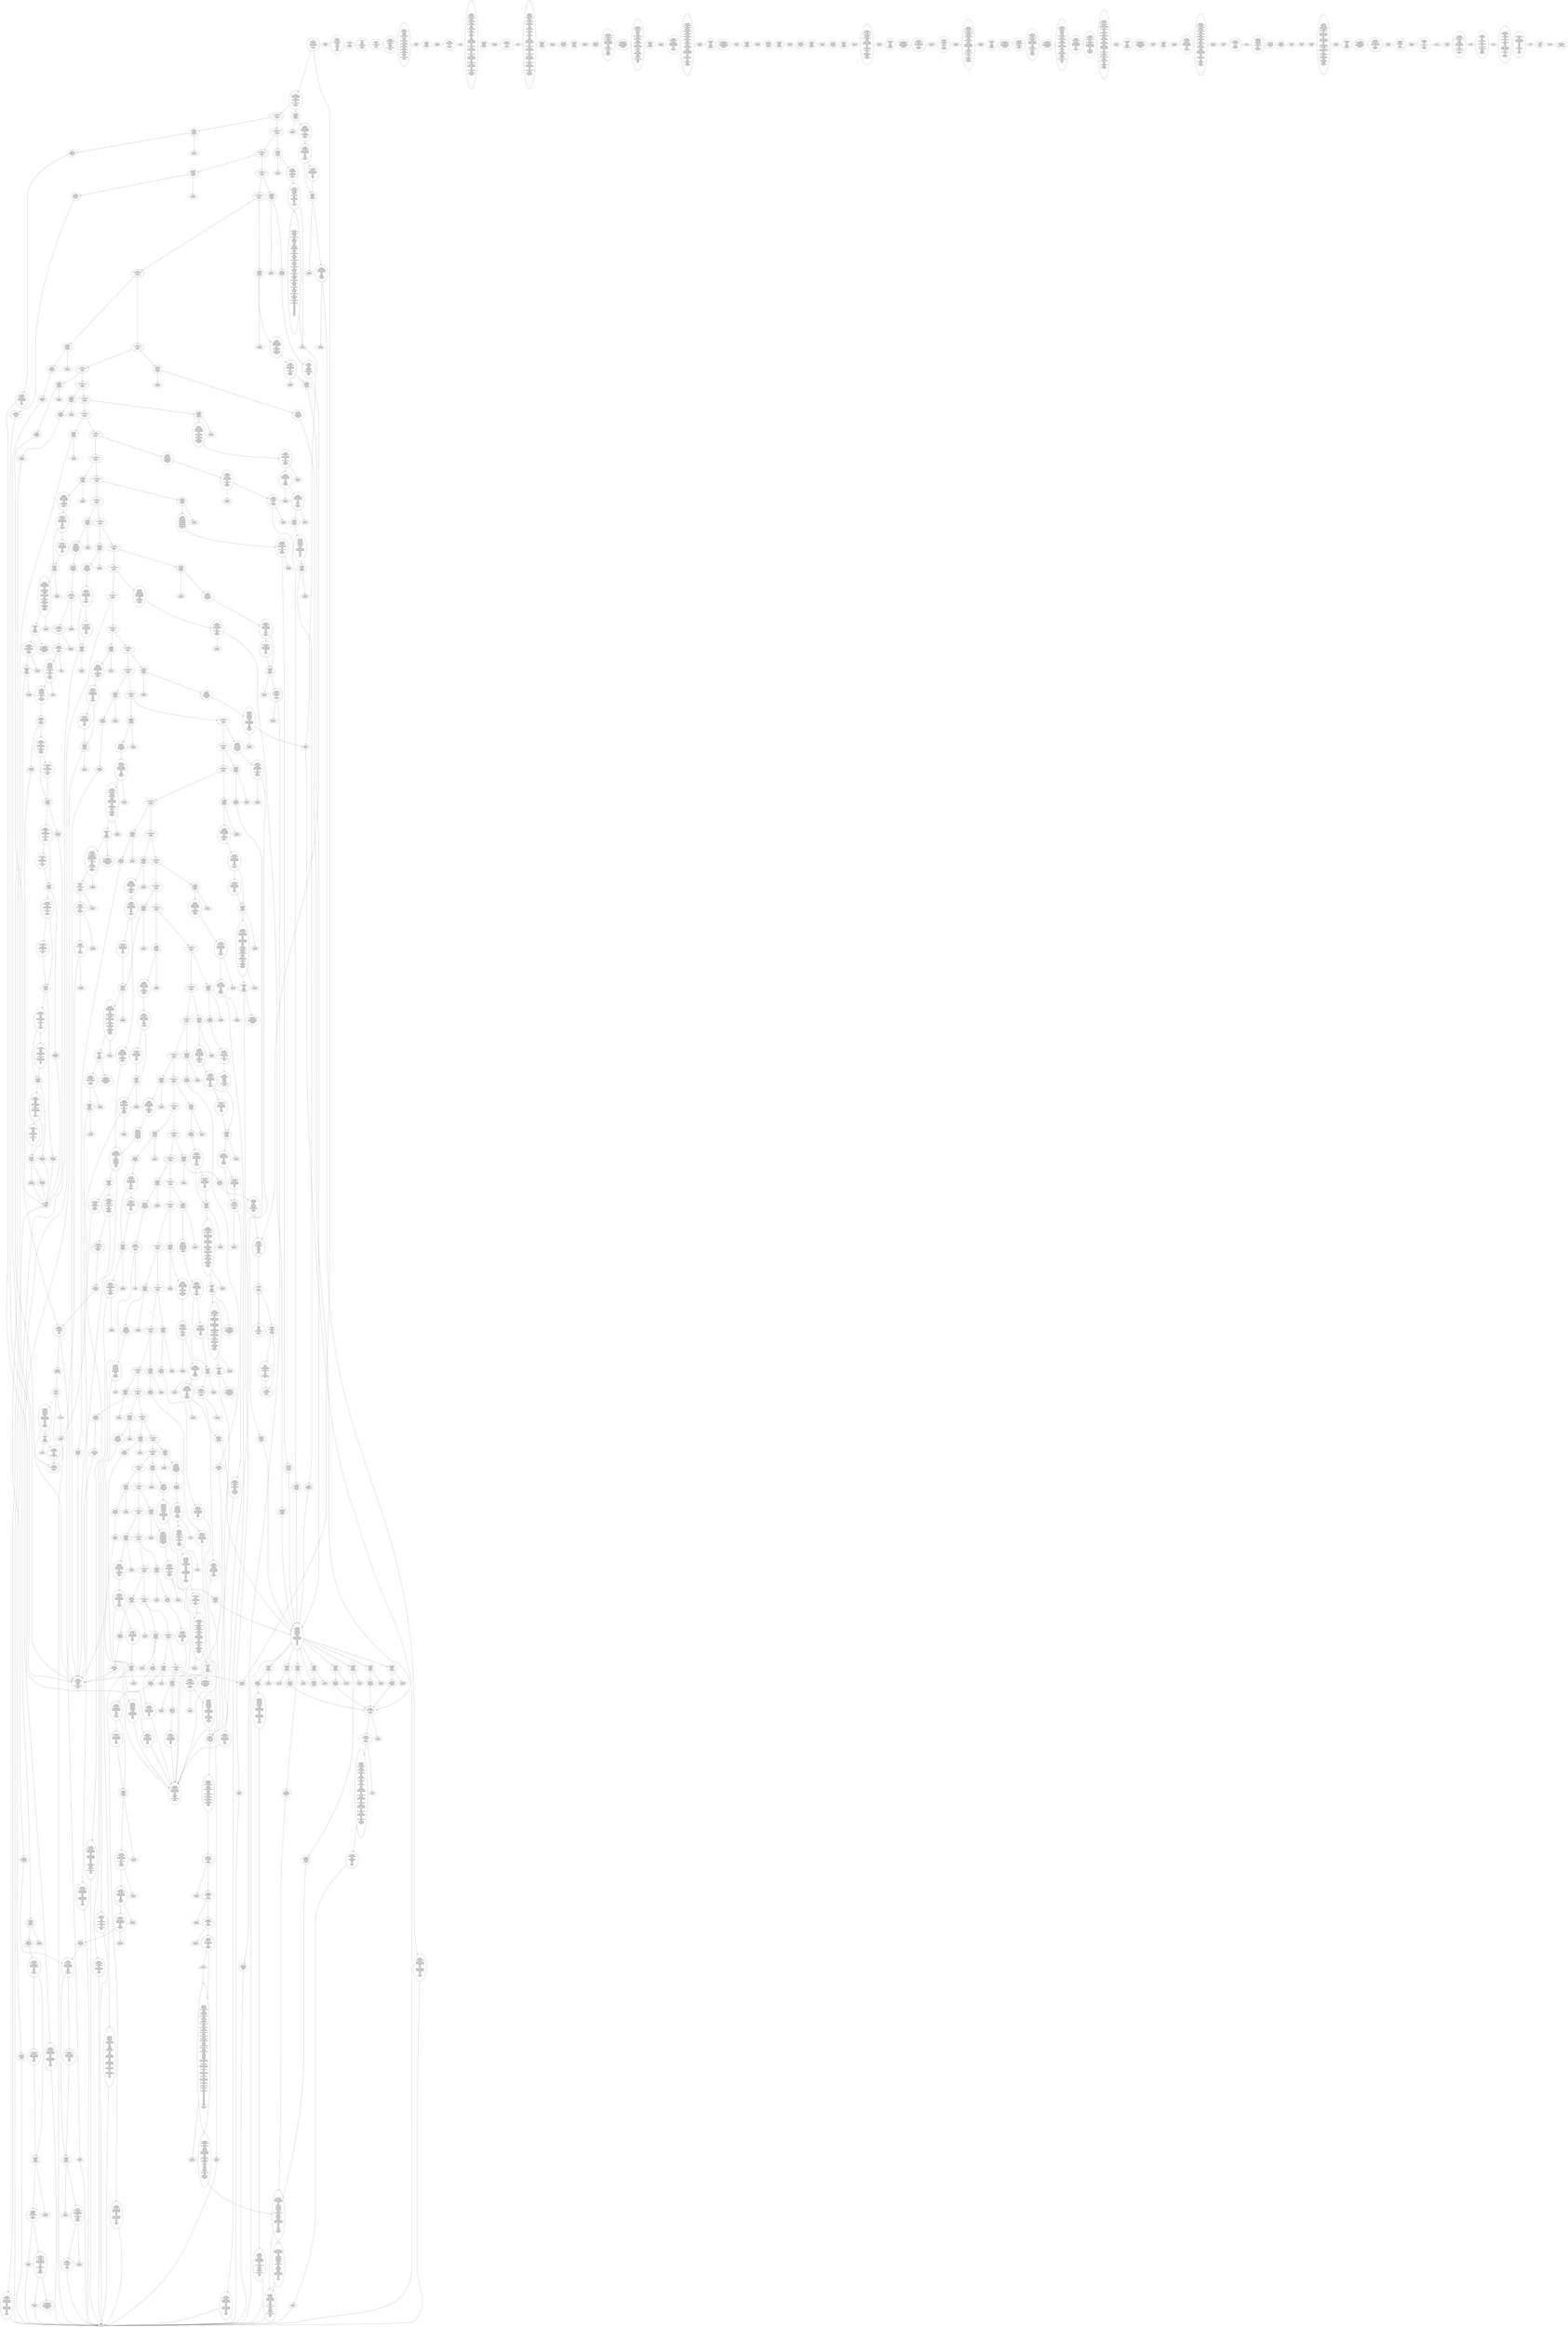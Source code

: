 /* Generated by GvGen v.1.0 (https://www.github.com/stricaud/gvgen) */

digraph G {
compound=true;
   node1 [label="[anywhere]"];
   node2 [label="# 0x0
PUSHX Data
PUSHX Data
MSTORE
PUSHX LogicData
CALLDATASIZE
LT
PUSHX Data
JUMPI
"];
   node3 [label="# 0xd
PUSHX BitData
PUSHX ArithData
PUSHX ArithData
EXP
PUSHX Data
CALLDATALOAD
DIV
AND
PUSHX LogicData
EQ
PUSHX Data
JUMPI
"];
   node4 [label="# 0x26
PUSHX LogicData
EQ
PUSHX Data
JUMPI
"];
   node5 [label="# 0x31
PUSHX LogicData
EQ
PUSHX Data
JUMPI
"];
   node6 [label="# 0x3c
PUSHX LogicData
EQ
PUSHX Data
JUMPI
"];
   node7 [label="# 0x47
PUSHX LogicData
EQ
PUSHX Data
JUMPI
"];
   node8 [label="# 0x52
PUSHX LogicData
EQ
PUSHX Data
JUMPI
"];
   node9 [label="# 0x5d
PUSHX LogicData
EQ
PUSHX Data
JUMPI
"];
   node10 [label="# 0x68
PUSHX LogicData
EQ
PUSHX Data
JUMPI
"];
   node11 [label="# 0x73
PUSHX LogicData
EQ
PUSHX Data
JUMPI
"];
   node12 [label="# 0x7e
PUSHX LogicData
EQ
PUSHX Data
JUMPI
"];
   node13 [label="# 0x89
PUSHX LogicData
EQ
PUSHX Data
JUMPI
"];
   node14 [label="# 0x94
PUSHX LogicData
EQ
PUSHX Data
JUMPI
"];
   node15 [label="# 0x9f
PUSHX LogicData
EQ
PUSHX Data
JUMPI
"];
   node16 [label="# 0xaa
PUSHX LogicData
EQ
PUSHX Data
JUMPI
"];
   node17 [label="# 0xb5
PUSHX LogicData
EQ
PUSHX Data
JUMPI
"];
   node18 [label="# 0xc0
PUSHX LogicData
EQ
PUSHX Data
JUMPI
"];
   node19 [label="# 0xcb
PUSHX LogicData
EQ
PUSHX Data
JUMPI
"];
   node20 [label="# 0xd6
PUSHX LogicData
EQ
PUSHX Data
JUMPI
"];
   node21 [label="# 0xe1
PUSHX LogicData
EQ
PUSHX Data
JUMPI
"];
   node22 [label="# 0xec
PUSHX LogicData
EQ
PUSHX Data
JUMPI
"];
   node23 [label="# 0xf7
PUSHX LogicData
EQ
PUSHX Data
JUMPI
"];
   node24 [label="# 0x102
PUSHX LogicData
EQ
PUSHX Data
JUMPI
"];
   node25 [label="# 0x10d
PUSHX LogicData
EQ
PUSHX Data
JUMPI
"];
   node26 [label="# 0x118
PUSHX LogicData
EQ
PUSHX Data
JUMPI
"];
   node27 [label="# 0x123
PUSHX LogicData
EQ
PUSHX Data
JUMPI
"];
   node28 [label="# 0x12e
PUSHX LogicData
EQ
PUSHX Data
JUMPI
"];
   node29 [label="# 0x139
PUSHX LogicData
EQ
PUSHX Data
JUMPI
"];
   node30 [label="# 0x144
PUSHX LogicData
EQ
PUSHX Data
JUMPI
"];
   node31 [label="# 0x14f
PUSHX LogicData
EQ
PUSHX Data
JUMPI
"];
   node32 [label="# 0x15a
PUSHX LogicData
EQ
PUSHX Data
JUMPI
"];
   node33 [label="# 0x165
PUSHX LogicData
EQ
PUSHX Data
JUMPI
"];
   node34 [label="# 0x170
PUSHX LogicData
EQ
PUSHX Data
JUMPI
"];
   node35 [label="# 0x17b
PUSHX LogicData
EQ
PUSHX Data
JUMPI
"];
   node36 [label="# 0x186
PUSHX LogicData
EQ
PUSHX Data
JUMPI
"];
   node37 [label="# 0x191
PUSHX LogicData
EQ
PUSHX Data
JUMPI
"];
   node38 [label="# 0x19c
PUSHX LogicData
EQ
PUSHX Data
JUMPI
"];
   node39 [label="# 0x1a7
PUSHX LogicData
EQ
PUSHX Data
JUMPI
"];
   node40 [label="# 0x1b2
PUSHX LogicData
EQ
PUSHX Data
JUMPI
"];
   node41 [label="# 0x1bd
PUSHX LogicData
EQ
PUSHX Data
JUMPI
"];
   node42 [label="# 0x1c8
PUSHX LogicData
EQ
PUSHX Data
JUMPI
"];
   node43 [label="# 0x1d3
PUSHX LogicData
EQ
PUSHX Data
JUMPI
"];
   node44 [label="# 0x1de
PUSHX LogicData
EQ
PUSHX Data
JUMPI
"];
   node45 [label="# 0x1e9
PUSHX LogicData
EQ
PUSHX Data
JUMPI
"];
   node46 [label="# 0x1f4
PUSHX LogicData
EQ
PUSHX Data
JUMPI
"];
   node47 [label="# 0x1ff
PUSHX LogicData
EQ
PUSHX Data
JUMPI
"];
   node48 [label="# 0x20a
PUSHX LogicData
EQ
PUSHX Data
JUMPI
"];
   node49 [label="# 0x215
PUSHX LogicData
EQ
PUSHX Data
JUMPI
"];
   node50 [label="# 0x220
PUSHX LogicData
EQ
PUSHX Data
JUMPI
"];
   node51 [label="# 0x22b
PUSHX LogicData
EQ
PUSHX Data
JUMPI
"];
   node52 [label="# 0x236
PUSHX LogicData
EQ
PUSHX Data
JUMPI
"];
   node53 [label="# 0x241
PUSHX LogicData
EQ
PUSHX Data
JUMPI
"];
   node54 [label="# 0x24c
PUSHX LogicData
EQ
PUSHX Data
JUMPI
"];
   node55 [label="# 0x257
PUSHX LogicData
EQ
PUSHX Data
JUMPI
"];
   node56 [label="# 0x262
PUSHX LogicData
EQ
PUSHX Data
JUMPI
"];
   node57 [label="# 0x26d
PUSHX LogicData
EQ
PUSHX Data
JUMPI
"];
   node58 [label="# 0x278
PUSHX LogicData
EQ
PUSHX Data
JUMPI
"];
   node59 [label="# 0x283
PUSHX LogicData
EQ
PUSHX Data
JUMPI
"];
   node60 [label="# 0x28e
PUSHX LogicData
EQ
PUSHX Data
JUMPI
"];
   node61 [label="# 0x299
JUMPDEST
PUSHX Data
REVERT
"];
   node62 [label="# 0x29e
JUMPDEST
CALLVALUE
ISZERO
PUSHX Data
JUMPI
"];
   node63 [label="# 0x2a6
PUSHX Data
REVERT
"];
   node64 [label="# 0x2aa
JUMPDEST
PUSHX Data
PUSHX ArithData
PUSHX ArithData
PUSHX ArithData
EXP
SUB
PUSHX Data
CALLDATALOAD
AND
PUSHX Data
JUMP
"];
   node65 [label="# 0x2bf
JUMPDEST
STOP
"];
   node66 [label="# 0x2c1
JUMPDEST
CALLVALUE
ISZERO
PUSHX Data
JUMPI
"];
   node67 [label="# 0x2c9
PUSHX Data
REVERT
"];
   node68 [label="# 0x2cd
JUMPDEST
PUSHX Data
PUSHX Data
JUMP
"];
   node69 [label="# 0x2d6
JUMPDEST
PUSHX MemData
MLOAD
PUSHX ArithData
PUSHX ArithData
PUSHX ArithData
EXP
SUB
AND
MSTORE
MLOAD
SUB
PUSHX ArithData
ADD
RETURN
"];
   node70 [label="# 0x2f2
JUMPDEST
CALLVALUE
ISZERO
PUSHX Data
JUMPI
"];
   node71 [label="# 0x2fa
PUSHX Data
REVERT
"];
   node72 [label="# 0x2fe
JUMPDEST
PUSHX Data
PUSHX BitData
NOT
PUSHX Data
CALLDATALOAD
AND
PUSHX Data
JUMP
"];
   node73 [label="# 0x329
JUMPDEST
PUSHX MemData
MLOAD
ISZERO
ISZERO
MSTORE
MLOAD
SUB
PUSHX ArithData
ADD
RETURN
"];
   node74 [label="# 0x33d
JUMPDEST
CALLVALUE
ISZERO
PUSHX Data
JUMPI
"];
   node75 [label="# 0x345
PUSHX Data
REVERT
"];
   node76 [label="# 0x349
JUMPDEST
PUSHX Data
PUSHX Data
JUMP
"];
   node77 [label="# 0x352
JUMPDEST
PUSHX MemData
MLOAD
MSTORE
MLOAD
SUB
PUSHX ArithData
ADD
RETURN
"];
   node78 [label="# 0x364
JUMPDEST
CALLVALUE
ISZERO
PUSHX Data
JUMPI
"];
   node79 [label="# 0x36c
PUSHX Data
REVERT
"];
   node80 [label="# 0x370
JUMPDEST
PUSHX Data
PUSHX Data
JUMP
"];
   node81 [label="# 0x379
JUMPDEST
PUSHX Data
MLOAD
PUSHX ArithData
MSTORE
MLOAD
ADD
MSTORE
MLOAD
ADD
ADD
PUSHX Data
"];
   node82 [label="# 0x39b
JUMPDEST
LT
ISZERO
PUSHX Data
JUMPI
"];
   node83 [label="# 0x3a4
ADD
MLOAD
ADD
MSTORE
PUSHX ArithData
ADD
PUSHX Data
JUMP
"];
   node84 [label="# 0x3b3
JUMPDEST
ADD
PUSHX BitData
AND
ISZERO
PUSHX Data
JUMPI
"];
   node85 [label="# 0x3c7
SUB
MLOAD
PUSHX ArithData
PUSHX ArithData
SUB
PUSHX ArithData
EXP
SUB
NOT
AND
MSTORE
PUSHX ArithData
ADD
"];
   node86 [label="# 0x3e0
JUMPDEST
PUSHX MemData
MLOAD
SUB
RETURN
"];
   node87 [label="# 0x3ee
JUMPDEST
CALLVALUE
ISZERO
PUSHX Data
JUMPI
"];
   node88 [label="# 0x3f6
PUSHX Data
REVERT
"];
   node89 [label="# 0x3fa
JUMPDEST
PUSHX Data
PUSHX ArithData
PUSHX ArithData
PUSHX ArithData
EXP
SUB
PUSHX Data
CALLDATALOAD
AND
PUSHX Data
CALLDATALOAD
PUSHX Data
JUMP
"];
   node90 [label="# 0x412
JUMPDEST
CALLVALUE
ISZERO
PUSHX Data
JUMPI
"];
   node91 [label="# 0x41a
PUSHX Data
REVERT
"];
   node92 [label="# 0x41e
JUMPDEST
PUSHX Data
PUSHX Data
JUMP
"];
   node93 [label="# 0x427
JUMPDEST
CALLVALUE
ISZERO
PUSHX Data
JUMPI
"];
   node94 [label="# 0x42f
PUSHX Data
REVERT
"];
   node95 [label="# 0x433
JUMPDEST
PUSHX Data
PUSHX Data
CALLDATALOAD
PUSHX Data
JUMP
"];
   node96 [label="# 0x43f
JUMPDEST
CALLVALUE
ISZERO
PUSHX Data
JUMPI
"];
   node97 [label="# 0x447
PUSHX Data
REVERT
"];
   node98 [label="# 0x44b
JUMPDEST
PUSHX Data
PUSHX Data
JUMP
"];
   node99 [label="# 0x454
JUMPDEST
CALLVALUE
ISZERO
PUSHX Data
JUMPI
"];
   node100 [label="# 0x45c
PUSHX Data
REVERT
"];
   node101 [label="# 0x460
JUMPDEST
PUSHX Data
PUSHX Data
JUMP
"];
   node102 [label="# 0x469
JUMPDEST
CALLVALUE
ISZERO
PUSHX Data
JUMPI
"];
   node103 [label="# 0x471
PUSHX Data
REVERT
"];
   node104 [label="# 0x475
JUMPDEST
PUSHX Data
PUSHX ArithData
PUSHX ArithData
PUSHX ArithData
EXP
SUB
PUSHX Data
CALLDATALOAD
AND
PUSHX Data
CALLDATALOAD
AND
PUSHX Data
CALLDATALOAD
PUSHX Data
JUMP
"];
   node105 [label="# 0x493
JUMPDEST
CALLVALUE
ISZERO
PUSHX Data
JUMPI
"];
   node106 [label="# 0x49b
PUSHX Data
REVERT
"];
   node107 [label="# 0x49f
JUMPDEST
PUSHX Data
PUSHX Data
JUMP
"];
   node108 [label="# 0x4a8
JUMPDEST
PUSHX Data
PUSHX Data
CALLDATALOAD
PUSHX Data
CALLDATALOAD
PUSHX Data
JUMP
"];
   node109 [label="# 0x4b6
JUMPDEST
CALLVALUE
ISZERO
PUSHX Data
JUMPI
"];
   node110 [label="# 0x4be
PUSHX Data
REVERT
"];
   node111 [label="# 0x4c2
JUMPDEST
PUSHX Data
PUSHX ArithData
PUSHX ArithData
PUSHX ArithData
EXP
SUB
PUSHX Data
CALLDATALOAD
AND
PUSHX Data
JUMP
"];
   node112 [label="# 0x4d7
JUMPDEST
CALLVALUE
ISZERO
PUSHX Data
JUMPI
"];
   node113 [label="# 0x4df
PUSHX Data
REVERT
"];
   node114 [label="# 0x4e3
JUMPDEST
PUSHX Data
PUSHX Data
CALLDATALOAD
PUSHX Data
CALLDATALOAD
PUSHX Data
CALLDATALOAD
PUSHX Data
CALLDATALOAD
PUSHX Data
JUMP
"];
   node115 [label="# 0x4f8
JUMPDEST
CALLVALUE
ISZERO
PUSHX Data
JUMPI
"];
   node116 [label="# 0x500
PUSHX Data
REVERT
"];
   node117 [label="# 0x504
JUMPDEST
PUSHX Data
PUSHX Data
CALLDATALOAD
PUSHX Data
CALLDATALOAD
PUSHX Data
JUMP
"];
   node118 [label="# 0x513
JUMPDEST
CALLVALUE
ISZERO
PUSHX Data
JUMPI
"];
   node119 [label="# 0x51b
PUSHX Data
REVERT
"];
   node120 [label="# 0x51f
JUMPDEST
PUSHX Data
PUSHX Data
CALLDATALOAD
PUSHX Data
JUMP
"];
   node121 [label="# 0x52b
JUMPDEST
CALLVALUE
ISZERO
PUSHX Data
JUMPI
"];
   node122 [label="# 0x533
PUSHX Data
REVERT
"];
   node123 [label="# 0x537
JUMPDEST
PUSHX Data
PUSHX Data
CALLDATALOAD
PUSHX Data
JUMP
"];
   node124 [label="# 0x543
JUMPDEST
PUSHX Data
PUSHX Data
CALLDATALOAD
PUSHX ArithData
PUSHX ArithData
PUSHX ArithData
EXP
SUB
PUSHX Data
CALLDATALOAD
AND
PUSHX Data
JUMP
"];
   node125 [label="# 0x55a
JUMPDEST
CALLVALUE
ISZERO
PUSHX Data
JUMPI
"];
   node126 [label="# 0x562
PUSHX Data
REVERT
"];
   node127 [label="# 0x566
JUMPDEST
PUSHX Data
PUSHX Data
JUMP
"];
   node128 [label="# 0x56f
JUMPDEST
CALLVALUE
ISZERO
PUSHX Data
JUMPI
"];
   node129 [label="# 0x577
PUSHX Data
REVERT
"];
   node130 [label="# 0x57b
JUMPDEST
PUSHX Data
PUSHX ArithData
PUSHX ArithData
PUSHX ArithData
EXP
SUB
PUSHX Data
CALLDATALOAD
AND
PUSHX Data
JUMP
"];
   node131 [label="# 0x590
JUMPDEST
CALLVALUE
ISZERO
PUSHX Data
JUMPI
"];
   node132 [label="# 0x598
PUSHX Data
REVERT
"];
   node133 [label="# 0x59c
JUMPDEST
PUSHX Data
PUSHX Data
CALLDATALOAD
PUSHX Data
JUMP
"];
   node134 [label="# 0x5a8
JUMPDEST
CALLVALUE
ISZERO
PUSHX Data
JUMPI
"];
   node135 [label="# 0x5b0
PUSHX Data
REVERT
"];
   node136 [label="# 0x5b4
JUMPDEST
PUSHX Data
PUSHX Data
JUMP
"];
   node137 [label="# 0x5bd
JUMPDEST
CALLVALUE
ISZERO
PUSHX Data
JUMPI
"];
   node138 [label="# 0x5c5
PUSHX Data
REVERT
"];
   node139 [label="# 0x5c9
JUMPDEST
PUSHX Data
PUSHX Data
CALLDATALOAD
PUSHX Data
JUMP
"];
   node140 [label="# 0x5d5
JUMPDEST
PUSHX Data
PUSHX Data
CALLDATALOAD
PUSHX Data
CALLDATALOAD
PUSHX Data
JUMP
"];
   node141 [label="# 0x5e3
JUMPDEST
CALLVALUE
ISZERO
PUSHX Data
JUMPI
"];
   node142 [label="# 0x5eb
PUSHX Data
REVERT
"];
   node143 [label="# 0x5ef
JUMPDEST
PUSHX Data
PUSHX Data
JUMP
"];
   node144 [label="# 0x5f8
JUMPDEST
CALLVALUE
ISZERO
PUSHX Data
JUMPI
"];
   node145 [label="# 0x600
PUSHX Data
REVERT
"];
   node146 [label="# 0x604
JUMPDEST
PUSHX Data
PUSHX ArithData
PUSHX ArithData
PUSHX ArithData
EXP
SUB
PUSHX Data
CALLDATALOAD
AND
PUSHX Data
JUMP
"];
   node147 [label="# 0x619
JUMPDEST
CALLVALUE
ISZERO
PUSHX Data
JUMPI
"];
   node148 [label="# 0x621
PUSHX Data
REVERT
"];
   node149 [label="# 0x625
JUMPDEST
PUSHX Data
PUSHX Data
JUMP
"];
   node150 [label="# 0x62e
JUMPDEST
CALLVALUE
ISZERO
PUSHX Data
JUMPI
"];
   node151 [label="# 0x636
PUSHX Data
REVERT
"];
   node152 [label="# 0x63a
JUMPDEST
PUSHX Data
PUSHX ArithData
PUSHX ArithData
PUSHX ArithData
EXP
SUB
PUSHX Data
CALLDATALOAD
AND
PUSHX Data
JUMP
"];
   node153 [label="# 0x64f
JUMPDEST
CALLVALUE
ISZERO
PUSHX Data
JUMPI
"];
   node154 [label="# 0x657
PUSHX Data
REVERT
"];
   node155 [label="# 0x65b
JUMPDEST
PUSHX Data
PUSHX ArithData
PUSHX ArithData
PUSHX ArithData
EXP
SUB
PUSHX Data
CALLDATALOAD
AND
PUSHX Data
JUMP
"];
   node156 [label="# 0x670
JUMPDEST
CALLVALUE
ISZERO
PUSHX Data
JUMPI
"];
   node157 [label="# 0x678
PUSHX Data
REVERT
"];
   node158 [label="# 0x67c
JUMPDEST
PUSHX Data
PUSHX ArithData
PUSHX ArithData
PUSHX ArithData
EXP
SUB
PUSHX Data
CALLDATALOAD
AND
PUSHX Data
JUMP
"];
   node159 [label="# 0x691
JUMPDEST
CALLVALUE
ISZERO
PUSHX Data
JUMPI
"];
   node160 [label="# 0x699
PUSHX Data
REVERT
"];
   node161 [label="# 0x69d
JUMPDEST
PUSHX Data
PUSHX ArithData
PUSHX ArithData
PUSHX ArithData
EXP
SUB
PUSHX Data
CALLDATALOAD
AND
PUSHX Data
JUMP
"];
   node162 [label="# 0x6b2
JUMPDEST
CALLVALUE
ISZERO
PUSHX Data
JUMPI
"];
   node163 [label="# 0x6ba
PUSHX Data
REVERT
"];
   node164 [label="# 0x6be
JUMPDEST
PUSHX Data
PUSHX Data
JUMP
"];
   node165 [label="# 0x6c7
JUMPDEST
CALLVALUE
ISZERO
PUSHX Data
JUMPI
"];
   node166 [label="# 0x6cf
PUSHX Data
REVERT
"];
   node167 [label="# 0x6d3
JUMPDEST
PUSHX Data
PUSHX Data
CALLDATALOAD
PUSHX ArithData
PUSHX ArithData
PUSHX ArithData
EXP
SUB
PUSHX Data
CALLDATALOAD
AND
PUSHX Data
JUMP
"];
   node168 [label="# 0x6eb
JUMPDEST
CALLVALUE
ISZERO
PUSHX Data
JUMPI
"];
   node169 [label="# 0x6f3
PUSHX Data
REVERT
"];
   node170 [label="# 0x6f7
JUMPDEST
PUSHX Data
PUSHX Data
JUMP
"];
   node171 [label="# 0x700
JUMPDEST
CALLVALUE
ISZERO
PUSHX Data
JUMPI
"];
   node172 [label="# 0x708
PUSHX Data
REVERT
"];
   node173 [label="# 0x70c
JUMPDEST
PUSHX Data
PUSHX ArithData
PUSHX ArithData
PUSHX ArithData
EXP
SUB
PUSHX Data
CALLDATALOAD
AND
PUSHX Data
JUMP
"];
   node174 [label="# 0x721
JUMPDEST
PUSHX Data
MLOAD
PUSHX ArithData
MSTORE
MLOAD
ADD
MSTORE
MLOAD
ADD
ADD
MUL
PUSHX Data
"];
   node175 [label="# 0x745
JUMPDEST
LT
ISZERO
PUSHX Data
JUMPI
"];
   node176 [label="# 0x74e
ADD
MLOAD
ADD
MSTORE
PUSHX ArithData
ADD
PUSHX Data
JUMP
"];
   node177 [label="# 0x75d
JUMPDEST
ADD
PUSHX MemData
MLOAD
SUB
RETURN
"];
   node178 [label="# 0x771
JUMPDEST
CALLVALUE
ISZERO
PUSHX Data
JUMPI
"];
   node179 [label="# 0x779
PUSHX Data
REVERT
"];
   node180 [label="# 0x77d
JUMPDEST
PUSHX Data
PUSHX Data
JUMP
"];
   node181 [label="# 0x786
JUMPDEST
CALLVALUE
ISZERO
PUSHX Data
JUMPI
"];
   node182 [label="# 0x78e
PUSHX Data
REVERT
"];
   node183 [label="# 0x792
JUMPDEST
PUSHX Data
PUSHX Data
JUMP
"];
   node184 [label="# 0x79b
JUMPDEST
CALLVALUE
ISZERO
PUSHX Data
JUMPI
"];
   node185 [label="# 0x7a3
PUSHX Data
REVERT
"];
   node186 [label="# 0x7a7
JUMPDEST
PUSHX Data
PUSHX Data
JUMP
"];
   node187 [label="# 0x7b0
JUMPDEST
CALLVALUE
ISZERO
PUSHX Data
JUMPI
"];
   node188 [label="# 0x7b8
PUSHX Data
REVERT
"];
   node189 [label="# 0x7bc
JUMPDEST
PUSHX Data
PUSHX Data
CALLDATALOAD
PUSHX Data
JUMP
"];
   node190 [label="# 0x7c8
JUMPDEST
PUSHX MemData
MLOAD
PUSHX BitData
AND
MSTORE
MLOAD
SUB
PUSHX ArithData
ADD
RETURN
"];
   node191 [label="# 0x7e1
JUMPDEST
CALLVALUE
ISZERO
PUSHX Data
JUMPI
"];
   node192 [label="# 0x7e9
PUSHX Data
REVERT
"];
   node193 [label="# 0x7ed
JUMPDEST
PUSHX Data
PUSHX Data
CALLDATALOAD
PUSHX BitData
PUSHX Data
CALLDATALOAD
AND
PUSHX Data
JUMP
"];
   node194 [label="# 0x806
JUMPDEST
CALLVALUE
ISZERO
PUSHX Data
JUMPI
"];
   node195 [label="# 0x80e
PUSHX Data
REVERT
"];
   node196 [label="# 0x812
JUMPDEST
PUSHX Data
PUSHX ArithData
PUSHX ArithData
PUSHX ArithData
EXP
SUB
PUSHX Data
CALLDATALOAD
AND
PUSHX Data
CALLDATALOAD
PUSHX Data
JUMP
"];
   node197 [label="# 0x82a
JUMPDEST
CALLVALUE
ISZERO
PUSHX Data
JUMPI
"];
   node198 [label="# 0x832
PUSHX Data
REVERT
"];
   node199 [label="# 0x836
JUMPDEST
PUSHX Data
PUSHX Data
CALLDATALOAD
PUSHX Data
JUMP
"];
   node200 [label="# 0x842
JUMPDEST
PUSHX Data
MLOAD
ISZERO
ISZERO
MSTORE
PUSHX ArithData
ADD
MSTORE
ADD
MSTORE
PUSHX ArithData
ADD
MSTORE
PUSHX ArithData
ADD
MSTORE
PUSHX ArithData
ADD
MSTORE
PUSHX ArithData
ADD
MSTORE
PUSHX ArithData
ADD
MSTORE
MLOAD
SUB
PUSHX ArithData
ADD
RETURN
"];
   node201 [label="# 0x885
JUMPDEST
CALLVALUE
ISZERO
PUSHX Data
JUMPI
"];
   node202 [label="# 0x88d
PUSHX Data
REVERT
"];
   node203 [label="# 0x891
JUMPDEST
PUSHX Data
PUSHX Data
JUMP
"];
   node204 [label="# 0x89a
JUMPDEST
CALLVALUE
ISZERO
PUSHX Data
JUMPI
"];
   node205 [label="# 0x8a2
PUSHX Data
REVERT
"];
   node206 [label="# 0x8a6
JUMPDEST
PUSHX Data
PUSHX Data
JUMP
"];
   node207 [label="# 0x8af
JUMPDEST
CALLVALUE
ISZERO
PUSHX Data
JUMPI
"];
   node208 [label="# 0x8b7
PUSHX Data
REVERT
"];
   node209 [label="# 0x8bb
JUMPDEST
PUSHX Data
PUSHX Data
JUMP
"];
   node210 [label="# 0x8c4
JUMPDEST
CALLVALUE
ISZERO
PUSHX Data
JUMPI
"];
   node211 [label="# 0x8cc
PUSHX Data
REVERT
"];
   node212 [label="# 0x8d0
JUMPDEST
PUSHX Data
PUSHX Data
CALLDATALOAD
PUSHX Data
JUMP
"];
   node213 [label="# 0x8dc
JUMPDEST
CALLVALUE
ISZERO
PUSHX Data
JUMPI
"];
   node214 [label="# 0x8e4
PUSHX Data
REVERT
"];
   node215 [label="# 0x8e8
JUMPDEST
PUSHX Data
PUSHX Data
JUMP
"];
   node216 [label="# 0x8f1
JUMPDEST
CALLVALUE
ISZERO
PUSHX Data
JUMPI
"];
   node217 [label="# 0x8f9
PUSHX Data
REVERT
"];
   node218 [label="# 0x8fd
JUMPDEST
PUSHX Data
PUSHX Data
CALLDATALOAD
PUSHX Data
CALLDATALOAD
PUSHX Data
JUMP
"];
   node219 [label="# 0x90c
JUMPDEST
CALLVALUE
ISZERO
PUSHX Data
JUMPI
"];
   node220 [label="# 0x914
PUSHX Data
REVERT
"];
   node221 [label="# 0x918
JUMPDEST
PUSHX Data
PUSHX Data
CALLDATALOAD
PUSHX Data
JUMP
"];
   node222 [label="# 0x924
JUMPDEST
CALLVALUE
ISZERO
PUSHX Data
JUMPI
"];
   node223 [label="# 0x92c
PUSHX Data
REVERT
"];
   node224 [label="# 0x930
JUMPDEST
PUSHX Data
PUSHX Data
JUMP
"];
   node225 [label="# 0x939
JUMPDEST
CALLVALUE
ISZERO
PUSHX Data
JUMPI
"];
   node226 [label="# 0x941
PUSHX Data
REVERT
"];
   node227 [label="# 0x945
JUMPDEST
PUSHX Data
PUSHX Data
CALLDATALOAD
PUSHX Data
CALLDATALOAD
PUSHX Data
CALLDATALOAD
PUSHX Data
CALLDATALOAD
PUSHX Data
JUMP
"];
   node228 [label="# 0x95a
JUMPDEST
CALLVALUE
ISZERO
PUSHX Data
JUMPI
"];
   node229 [label="# 0x962
PUSHX Data
REVERT
"];
   node230 [label="# 0x966
JUMPDEST
PUSHX Data
PUSHX ArithData
PUSHX ArithData
PUSHX ArithData
EXP
SUB
PUSHX Data
CALLDATALOAD
AND
PUSHX Data
JUMP
"];
   node231 [label="# 0x97b
JUMPDEST
CALLVALUE
ISZERO
PUSHX Data
JUMPI
"];
   node232 [label="# 0x983
PUSHX Data
REVERT
"];
   node233 [label="# 0x987
JUMPDEST
PUSHX Data
PUSHX Data
JUMP
"];
   node234 [label="# 0x990
JUMPDEST
CALLVALUE
ISZERO
PUSHX Data
JUMPI
"];
   node235 [label="# 0x998
PUSHX Data
REVERT
"];
   node236 [label="# 0x99c
JUMPDEST
PUSHX Data
PUSHX Data
JUMP
"];
   node237 [label="# 0x9a5
JUMPDEST
CALLVALUE
ISZERO
PUSHX Data
JUMPI
"];
   node238 [label="# 0x9ad
PUSHX Data
REVERT
"];
   node239 [label="# 0x9b1
JUMPDEST
PUSHX Data
PUSHX Data
JUMP
"];
   node240 [label="# 0x9ba
JUMPDEST
CALLVALUE
ISZERO
PUSHX Data
JUMPI
"];
   node241 [label="# 0x9c2
PUSHX Data
REVERT
"];
   node242 [label="# 0x9c6
JUMPDEST
PUSHX Data
PUSHX Data
JUMP
"];
   node243 [label="# 0x9cf
JUMPDEST
CALLVALUE
ISZERO
PUSHX Data
JUMPI
"];
   node244 [label="# 0x9d7
PUSHX Data
REVERT
"];
   node245 [label="# 0x9db
JUMPDEST
PUSHX Data
PUSHX Data
JUMP
"];
   node246 [label="# 0x9e4
JUMPDEST
PUSHX StorData
SLOAD
PUSHX ArithData
PUSHX ArithData
PUSHX ArithData
EXP
SUB
AND
CALLER
EQ
PUSHX Data
JUMPI
"];
   node247 [label="# 0x9f8
PUSHX StorData
SLOAD
PUSHX ArithData
PUSHX ArithData
PUSHX ArithData
EXP
SUB
AND
CALLER
EQ
"];
   node248 [label="# 0xa07
JUMPDEST
ISZERO
ISZERO
PUSHX Data
JUMPI
"];
   node249 [label="# 0xa0e
PUSHX Data
REVERT
"];
   node250 [label="# 0xa12
JUMPDEST
PUSHX ArithData
PUSHX ArithData
PUSHX ArithData
EXP
SUB
AND
ISZERO
ISZERO
PUSHX Data
JUMPI
"];
   node251 [label="# 0xa23
PUSHX Data
REVERT
"];
   node252 [label="# 0xa27
JUMPDEST
PUSHX StorData
SLOAD
PUSHX ArithData
PUSHX ArithData
PUSHX ArithData
EXP
SUB
NOT
AND
PUSHX ArithData
PUSHX ArithData
PUSHX ArithData
EXP
SUB
AND
OR
SSTORE
JUMP
"];
   node253 [label="# 0xa49
JUMPDEST
PUSHX StorData
SLOAD
PUSHX ArithData
PUSHX ArithData
PUSHX ArithData
EXP
SUB
AND
JUMP
"];
   node254 [label="# 0xa58
JUMPDEST
PUSHX MemData
MLOAD
PUSHX Data
MSTORE
MLOAD
SUB
PUSHX ArithData
ADD
SHA3
PUSHX Data
PUSHX BitData
NOT
AND
AND
EQ
PUSHX Data
JUMPI
"];
   node255 [label="# 0xab7
PUSHX MemData
MLOAD
PUSHX Data
MSTORE
MLOAD
SUB
PUSHX ArithData
ADD
SHA3
PUSHX Data
MSTORE
MLOAD
SUB
ADD
SHA3
PUSHX Data
MSTORE
PUSHX Data
PUSHX ArithData
ADD
MSTORE
MLOAD
SUB
PUSHX ArithData
ADD
SHA3
PUSHX Data
MSTORE
MLOAD
SUB
PUSHX ArithData
ADD
SHA3
PUSHX Data
MSTORE
MLOAD
SUB
PUSHX ArithData
ADD
SHA3
PUSHX Data
MSTORE
MLOAD
SUB
PUSHX ArithData
ADD
SHA3
PUSHX Data
MSTORE
MLOAD
SUB
PUSHX ArithData
ADD
SHA3
PUSHX Data
MSTORE
MLOAD
SUB
PUSHX ArithData
ADD
SHA3
PUSHX Data
MSTORE
MLOAD
SUB
PUSHX ArithData
ADD
SHA3
PUSHX Data
MSTORE
MLOAD
SUB
PUSHX ArithData
ADD
SHA3
PUSHX BitData
NOT
AND
XOR
XOR
XOR
XOR
XOR
XOR
XOR
XOR
XOR
AND
EQ
"];
   node256 [label="# 0xce5
JUMPDEST
"];
   node257 [label="# 0xce8
JUMPDEST
JUMP
"];
   node258 [label="# 0xced
JUMPDEST
PUSHX StorData
SLOAD
JUMP
"];
   node259 [label="# 0xcf3
JUMPDEST
PUSHX Data
MLOAD
ADD
MSTORE
PUSHX Data
MSTORE
PUSHX Data
PUSHX ArithData
ADD
MSTORE
JUMP
"];
   node260 [label="# 0xd2a
JUMPDEST
PUSHX StorData
SLOAD
PUSHX ArithData
PUSHX ArithData
EXP
DIV
PUSHX BitData
AND
ISZERO
PUSHX Data
JUMPI
"];
   node261 [label="# 0xd3d
PUSHX Data
REVERT
"];
   node262 [label="# 0xd41
JUMPDEST
PUSHX Data
CALLER
PUSHX Data
JUMP
"];
   node263 [label="# 0xd4b
JUMPDEST
ISZERO
ISZERO
PUSHX Data
JUMPI
"];
   node264 [label="# 0xd52
PUSHX Data
REVERT
"];
   node265 [label="# 0xd56
JUMPDEST
PUSHX Data
PUSHX Data
JUMP
"];
   node266 [label="# 0xd60
JUMPDEST
PUSHX Data
MLOAD
CALLER
MSTORE
PUSHX ArithData
PUSHX ArithData
PUSHX ArithData
EXP
SUB
AND
PUSHX ArithData
ADD
MSTORE
ADD
MSTORE
MLOAD
PUSHX Data
SUB
PUSHX ArithData
ADD
LOGX
JUMP
"];
   node267 [label="# 0xdac
JUMPDEST
PUSHX Data
JUMP
"];
   node268 [label="# 0xdb7
JUMPDEST
PUSHX LogicData
GT
PUSHX Data
JUMPI
"];
   node269 [label="# 0xdc2
PUSHX Data
REVERT
"];
   node270 [label="# 0xdc6
JUMPDEST
PUSHX StorData
SLOAD
LT
PUSHX Data
JUMPI
"];
   node271 [label="# 0xdd3
INVALID
"];
   node272 [label="# 0xdd4
JUMPDEST
PUSHX Data
MSTORE
PUSHX ArithData
SHA3
PUSHX Data
MLOAD
PUSHX ArithData
ADD
MSTORE
PUSHX ArithData
MUL
ADD
SLOAD
MSTORE
PUSHX ArithData
ADD
SLOAD
PUSHX BitData
AND
ADD
MSTORE
PUSHX Data
DIV
AND
ADD
MSTORE
PUSHX BitData
PUSHX ArithData
PUSHX ArithData
EXP
DIV
AND
PUSHX ArithData
ADD
MSTORE
PUSHX ArithData
PUSHX ArithData
EXP
DIV
AND
PUSHX ArithData
ADD
MSTORE
PUSHX BitData
PUSHX ArithData
PUSHX ArithData
EXP
DIV
AND
PUSHX ArithData
ADD
MSTORE
PUSHX ArithData
PUSHX ArithData
EXP
DIV
AND
PUSHX ArithData
ADD
MSTORE
PUSHX Data
PUSHX Data
JUMP
"];
   node273 [label="# 0xe70
JUMPDEST
JUMP
"];
   node274 [label="# 0xe77
JUMPDEST
PUSHX StorData
SLOAD
PUSHX BitData
NOT
ADD
JUMP
"];
   node275 [label="# 0xe81
JUMPDEST
PUSHX Data
JUMP
"];
   node276 [label="# 0xe88
JUMPDEST
PUSHX StorData
SLOAD
PUSHX ArithData
PUSHX ArithData
EXP
DIV
PUSHX BitData
AND
ISZERO
PUSHX Data
JUMPI
"];
   node277 [label="# 0xe9b
PUSHX Data
REVERT
"];
   node278 [label="# 0xe9f
JUMPDEST
PUSHX ArithData
PUSHX ArithData
PUSHX ArithData
EXP
SUB
AND
ISZERO
ISZERO
PUSHX Data
JUMPI
"];
   node279 [label="# 0xeb0
PUSHX Data
REVERT
"];
   node280 [label="# 0xeb4
JUMPDEST
PUSHX ArithData
PUSHX ArithData
PUSHX ArithData
EXP
SUB
AND
ADDRESS
EQ
ISZERO
PUSHX Data
JUMPI
"];
   node281 [label="# 0xec6
PUSHX Data
REVERT
"];
   node282 [label="# 0xeca
JUMPDEST
PUSHX Data
CALLER
PUSHX Data
JUMP
"];
   node283 [label="# 0xed4
JUMPDEST
ISZERO
ISZERO
PUSHX Data
JUMPI
"];
   node284 [label="# 0xedb
PUSHX Data
REVERT
"];
   node285 [label="# 0xedf
JUMPDEST
PUSHX Data
PUSHX Data
JUMP
"];
   node286 [label="# 0xee9
JUMPDEST
ISZERO
ISZERO
PUSHX Data
JUMPI
"];
   node287 [label="# 0xef0
PUSHX Data
REVERT
"];
   node288 [label="# 0xef4
JUMPDEST
PUSHX Data
PUSHX Data
JUMP
"];
   node289 [label="# 0xeff
JUMPDEST
JUMP
"];
   node290 [label="# 0xf04
JUMPDEST
PUSHX StorData
SLOAD
PUSHX ArithData
PUSHX ArithData
PUSHX ArithData
EXP
SUB
AND
CALLER
EQ
PUSHX Data
JUMPI
"];
   node291 [label="# 0xf18
PUSHX StorData
SLOAD
PUSHX ArithData
PUSHX ArithData
PUSHX ArithData
EXP
SUB
AND
CALLER
EQ
"];
   node292 [label="# 0xf27
JUMPDEST
ISZERO
ISZERO
PUSHX Data
JUMPI
"];
   node293 [label="# 0xf2e
PUSHX Data
REVERT
"];
   node294 [label="# 0xf32
JUMPDEST
PUSHX StorData
SLOAD
PUSHX ArithData
PUSHX ArithData
EXP
DIV
PUSHX BitData
AND
ISZERO
ISZERO
PUSHX Data
JUMPI
"];
   node295 [label="# 0xf46
PUSHX Data
REVERT
"];
   node296 [label="# 0xf4a
JUMPDEST
PUSHX StorData
SLOAD
PUSHX BitData
NOT
AND
SSTORE
JUMP
"];
   node297 [label="# 0xf6a
JUMPDEST
PUSHX StorData
SLOAD
PUSHX Data
PUSHX ArithData
PUSHX ArithData
EXP
DIV
PUSHX BitData
AND
ISZERO
PUSHX Data
JUMPI
"];
   node298 [label="# 0xf82
PUSHX Data
REVERT
"];
   node299 [label="# 0xf86
JUMPDEST
PUSHX StorData
SLOAD
CALLVALUE
LT
ISZERO
PUSHX Data
JUMPI
"];
   node300 [label="# 0xf91
PUSHX Data
REVERT
"];
   node301 [label="# 0xf95
JUMPDEST
PUSHX Data
CALLER
PUSHX Data
JUMP
"];
   node302 [label="# 0xf9f
JUMPDEST
ISZERO
ISZERO
PUSHX Data
JUMPI
"];
   node303 [label="# 0xfa6
PUSHX Data
REVERT
"];
   node304 [label="# 0xfaa
JUMPDEST
PUSHX Data
CALLER
PUSHX Data
JUMP
"];
   node305 [label="# 0xfb4
JUMPDEST
ISZERO
ISZERO
PUSHX Data
JUMPI
"];
   node306 [label="# 0xfbb
PUSHX Data
REVERT
"];
   node307 [label="# 0xfbf
JUMPDEST
PUSHX StorData
SLOAD
LT
PUSHX Data
JUMPI
"];
   node308 [label="# 0xfcc
INVALID
"];
   node309 [label="# 0xfcd
JUMPDEST
PUSHX Data
MSTORE
PUSHX ArithData
SHA3
PUSHX Data
MLOAD
PUSHX ArithData
ADD
MSTORE
PUSHX ArithData
MUL
ADD
SLOAD
MSTORE
PUSHX ArithData
ADD
SLOAD
PUSHX BitData
AND
ADD
MSTORE
PUSHX Data
DIV
AND
ADD
MSTORE
PUSHX BitData
PUSHX ArithData
PUSHX ArithData
EXP
DIV
AND
PUSHX ArithData
ADD
MSTORE
PUSHX ArithData
PUSHX ArithData
EXP
DIV
AND
PUSHX ArithData
ADD
MSTORE
PUSHX BitData
PUSHX ArithData
PUSHX ArithData
EXP
DIV
AND
PUSHX ArithData
ADD
MSTORE
PUSHX ArithData
PUSHX ArithData
EXP
DIV
AND
PUSHX ArithData
ADD
MSTORE
PUSHX Data
PUSHX Data
JUMP
"];
   node310 [label="# 0x1069
JUMPDEST
ISZERO
ISZERO
PUSHX Data
JUMPI
"];
   node311 [label="# 0x1070
PUSHX Data
REVERT
"];
   node312 [label="# 0x1074
JUMPDEST
PUSHX StorData
SLOAD
LT
PUSHX Data
JUMPI
"];
   node313 [label="# 0x1081
INVALID
"];
   node314 [label="# 0x1082
JUMPDEST
PUSHX Data
MSTORE
PUSHX ArithData
SHA3
PUSHX Data
MLOAD
PUSHX ArithData
ADD
MSTORE
PUSHX ArithData
MUL
ADD
SLOAD
MSTORE
PUSHX ArithData
ADD
SLOAD
PUSHX BitData
AND
ADD
MSTORE
PUSHX Data
DIV
AND
ADD
MSTORE
PUSHX BitData
PUSHX ArithData
PUSHX ArithData
EXP
DIV
AND
PUSHX ArithData
ADD
MSTORE
PUSHX ArithData
PUSHX ArithData
EXP
DIV
AND
PUSHX ArithData
ADD
MSTORE
PUSHX BitData
PUSHX ArithData
PUSHX ArithData
EXP
DIV
AND
PUSHX ArithData
ADD
MSTORE
PUSHX ArithData
PUSHX ArithData
EXP
DIV
AND
PUSHX ArithData
ADD
MSTORE
PUSHX Data
PUSHX Data
JUMP
"];
   node315 [label="# 0x111e
JUMPDEST
ISZERO
ISZERO
PUSHX Data
JUMPI
"];
   node316 [label="# 0x1125
PUSHX Data
REVERT
"];
   node317 [label="# 0x1129
JUMPDEST
PUSHX Data
PUSHX Data
JUMP
"];
   node318 [label="# 0x1135
JUMPDEST
ISZERO
ISZERO
PUSHX Data
JUMPI
"];
   node319 [label="# 0x113c
PUSHX Data
REVERT
"];
   node320 [label="# 0x1140
JUMPDEST
PUSHX Data
PUSHX Data
JUMP
"];
   node321 [label="# 0x114a
JUMPDEST
PUSHX StorData
SLOAD
PUSHX StorData
SLOAD
PUSHX MemData
MLOAD
PUSHX ArithData
PUSHX ArithData
PUSHX ArithData
EXP
SUB
AND
ISZERO
PUSHX ArithData
MUL
PUSHX Data
CALL
ISZERO
ISZERO
PUSHX Data
JUMPI
"];
   node322 [label="# 0x117d
RETURNDATASIZE
PUSHX Data
RETURNDATACOPY
RETURNDATASIZE
PUSHX Data
REVERT
"];
   node323 [label="# 0x1186
JUMPDEST
PUSHX StorData
SLOAD
PUSHX Data
MLOAD
CALLER
MSTORE
ADD
MSTORE
PUSHX ArithData
ADD
MSTORE
PUSHX ArithData
ADD
MSTORE
NUMBER
PUSHX ArithData
ADD
MSTORE
PUSHX ArithData
PUSHX ArithData
ADD
MSTORE
PUSHX Data
ADD
MSTORE
PUSHX Data
PUSHX ArithData
ADD
MSTORE
MLOAD
PUSHX Data
SUB
PUSHX ArithData
ADD
LOGX
JUMP
"];
   node324 [label="# 0x1213
JUMPDEST
PUSHX StorData
SLOAD
PUSHX ArithData
PUSHX ArithData
PUSHX ArithData
EXP
SUB
AND
CALLER
EQ
PUSHX Data
JUMPI
"];
   node325 [label="# 0x1228
PUSHX StorData
SLOAD
PUSHX ArithData
PUSHX ArithData
PUSHX ArithData
EXP
SUB
AND
CALLER
EQ
"];
   node326 [label="# 0x1237
JUMPDEST
ISZERO
ISZERO
PUSHX Data
JUMPI
"];
   node327 [label="# 0x123e
PUSHX Data
REVERT
"];
   node328 [label="# 0x1242
JUMPDEST
PUSHX ArithData
PUSHX ArithData
PUSHX ArithData
EXP
SUB
AND
PUSHX BitData
PUSHX MemData
MLOAD
PUSHX BitData
AND
PUSHX ArithData
PUSHX ArithData
EXP
MUL
MSTORE
PUSHX ArithData
ADD
PUSHX Data
PUSHX MemData
MLOAD
SUB
PUSHX Data
EXTCODESIZE
ISZERO
ISZERO
PUSHX Data
JUMPI
"];
   node329 [label="# 0x127f
PUSHX Data
REVERT
"];
   node330 [label="# 0x1283
JUMPDEST
GAS
CALL
ISZERO
ISZERO
PUSHX Data
JUMPI
"];
   node331 [label="# 0x128e
RETURNDATASIZE
PUSHX Data
RETURNDATACOPY
RETURNDATASIZE
PUSHX Data
REVERT
"];
   node332 [label="# 0x1297
JUMPDEST
PUSHX MemData
MLOAD
RETURNDATASIZE
PUSHX LogicData
LT
ISZERO
PUSHX Data
JUMPI
"];
   node333 [label="# 0x12a9
PUSHX Data
REVERT
"];
   node334 [label="# 0x12ad
JUMPDEST
MLOAD
ISZERO
ISZERO
PUSHX Data
JUMPI
"];
   node335 [label="# 0x12b6
PUSHX Data
REVERT
"];
   node336 [label="# 0x12ba
JUMPDEST
PUSHX StorData
SLOAD
PUSHX ArithData
PUSHX ArithData
PUSHX ArithData
EXP
SUB
NOT
AND
PUSHX ArithData
PUSHX ArithData
PUSHX ArithData
EXP
SUB
AND
OR
SSTORE
JUMP
"];
   node337 [label="# 0x12dd
JUMPDEST
PUSHX StorData
SLOAD
PUSHX ArithData
PUSHX ArithData
EXP
DIV
PUSHX BitData
AND
ISZERO
PUSHX Data
JUMPI
"];
   node338 [label="# 0x12f0
PUSHX Data
REVERT
"];
   node339 [label="# 0x12f4
JUMPDEST
PUSHX Data
CALLER
PUSHX Data
JUMP
"];
   node340 [label="# 0x12fe
JUMPDEST
ISZERO
ISZERO
PUSHX Data
JUMPI
"];
   node341 [label="# 0x1305
PUSHX Data
REVERT
"];
   node342 [label="# 0x1309
JUMPDEST
PUSHX Data
PUSHX Data
JUMP
"];
   node343 [label="# 0x1312
JUMPDEST
ISZERO
ISZERO
PUSHX Data
JUMPI
"];
   node344 [label="# 0x1319
PUSHX Data
REVERT
"];
   node345 [label="# 0x131d
JUMPDEST
PUSHX StorData
SLOAD
PUSHX Data
PUSHX ArithData
PUSHX ArithData
PUSHX ArithData
EXP
SUB
AND
PUSHX Data
JUMP
"];
   node346 [label="# 0x1334
JUMPDEST
PUSHX StorData
SLOAD
PUSHX MemData
MLOAD
PUSHX Data
MSTORE
PUSHX ArithData
ADD
MSTORE
PUSHX ArithData
ADD
MSTORE
PUSHX ArithData
ADD
MSTORE
PUSHX ArithData
ADD
MSTORE
CALLER
PUSHX ArithData
ADD
MSTORE
PUSHX Data
PUSHX ArithData
ADD
MSTORE
MLOAD
PUSHX ArithData
PUSHX ArithData
PUSHX ArithData
EXP
SUB
AND
PUSHX Data
PUSHX ArithData
ADD
SUB
ADD
EXTCODESIZE
ISZERO
ISZERO
PUSHX Data
JUMPI
"];
   node347 [label="# 0x13b7
PUSHX Data
REVERT
"];
   node348 [label="# 0x13bb
JUMPDEST
GAS
CALL
ISZERO
ISZERO
PUSHX Data
JUMPI
"];
   node349 [label="# 0x13c6
RETURNDATASIZE
PUSHX Data
RETURNDATACOPY
RETURNDATASIZE
PUSHX Data
REVERT
"];
   node350 [label="# 0x13cf
JUMPDEST
JUMP
"];
   node351 [label="# 0x13d9
JUMPDEST
PUSHX Data
PUSHX Data
PUSHX Data
JUMP
"];
   node352 [label="# 0x13e5
JUMPDEST
PUSHX StorData
SLOAD
PUSHX ArithData
PUSHX ArithData
PUSHX ArithData
EXP
SUB
AND
CALLER
EQ
PUSHX Data
JUMPI
"];
   node353 [label="# 0x13f9
PUSHX StorData
SLOAD
PUSHX ArithData
PUSHX ArithData
PUSHX ArithData
EXP
SUB
AND
CALLER
EQ
"];
   node354 [label="# 0x1408
JUMPDEST
ISZERO
ISZERO
PUSHX Data
JUMPI
"];
   node355 [label="# 0x140f
PUSHX Data
REVERT
"];
   node356 [label="# 0x1413
JUMPDEST
PUSHX Data
SSTORE
JUMP
"];
   node357 [label="# 0x1418
JUMPDEST
PUSHX StorData
SLOAD
PUSHX ArithData
PUSHX ArithData
PUSHX ArithData
EXP
SUB
AND
CALLER
EQ
PUSHX Data
JUMPI
"];
   node358 [label="# 0x142c
PUSHX StorData
SLOAD
PUSHX ArithData
PUSHX ArithData
PUSHX ArithData
EXP
SUB
AND
CALLER
EQ
"];
   node359 [label="# 0x143b
JUMPDEST
ISZERO
ISZERO
PUSHX Data
JUMPI
"];
   node360 [label="# 0x1442
PUSHX Data
REVERT
"];
   node361 [label="# 0x1446
JUMPDEST
PUSHX StorData
SLOAD
PUSHX BitData
AND
LT
PUSHX Data
JUMPI
"];
   node362 [label="# 0x1456
PUSHX Data
REVERT
"];
   node363 [label="# 0x145a
JUMPDEST
PUSHX Data
SSTORE
JUMP
"];
   node364 [label="# 0x145f
JUMPDEST
PUSHX StorData
SLOAD
PUSHX ArithData
PUSHX ArithData
EXP
DIV
PUSHX BitData
AND
ISZERO
PUSHX Data
JUMPI
"];
   node365 [label="# 0x1472
PUSHX Data
REVERT
"];
   node366 [label="# 0x1476
JUMPDEST
PUSHX Data
CALLER
PUSHX Data
JUMP
"];
   node367 [label="# 0x1480
JUMPDEST
ISZERO
ISZERO
PUSHX Data
JUMPI
"];
   node368 [label="# 0x1487
PUSHX Data
REVERT
"];
   node369 [label="# 0x148b
JUMPDEST
PUSHX Data
PUSHX Data
JUMP
"];
   node370 [label="# 0x1494
JUMPDEST
ISZERO
ISZERO
PUSHX Data
JUMPI
"];
   node371 [label="# 0x149b
PUSHX Data
REVERT
"];
   node372 [label="# 0x149f
JUMPDEST
PUSHX Data
CALLER
PUSHX Data
JUMP
"];
   node373 [label="# 0x14aa
JUMPDEST
JUMP
"];
   node374 [label="# 0x14ae
JUMPDEST
PUSHX StorData
SLOAD
PUSHX ArithData
PUSHX ArithData
PUSHX ArithData
EXP
SUB
AND
CALLER
EQ
PUSHX Data
JUMPI
"];
   node375 [label="# 0x14c3
PUSHX StorData
SLOAD
PUSHX ArithData
PUSHX ArithData
PUSHX ArithData
EXP
SUB
AND
CALLER
EQ
"];
   node376 [label="# 0x14d2
JUMPDEST
ISZERO
ISZERO
PUSHX Data
JUMPI
"];
   node377 [label="# 0x14d9
PUSHX Data
REVERT
"];
   node378 [label="# 0x14dd
JUMPDEST
ADDRESS
BALANCE
PUSHX LogicData
GT
ISZERO
PUSHX Data
JUMPI
"];
   node379 [label="# 0x14ea
PUSHX StorData
SLOAD
PUSHX MemData
MLOAD
PUSHX ArithData
PUSHX ArithData
PUSHX ArithData
EXP
SUB
AND
ISZERO
PUSHX ArithData
MUL
CALL
ISZERO
ISZERO
PUSHX Data
JUMPI
"];
   node380 [label="# 0x1519
RETURNDATASIZE
PUSHX Data
RETURNDATACOPY
RETURNDATASIZE
PUSHX Data
REVERT
"];
   node381 [label="# 0x1522
JUMPDEST
JUMP
"];
   node382 [label="# 0x1525
JUMPDEST
PUSHX StorData
SLOAD
PUSHX ArithData
PUSHX ArithData
PUSHX ArithData
EXP
SUB
AND
CALLER
EQ
PUSHX Data
JUMPI
"];
   node383 [label="# 0x1539
PUSHX StorData
SLOAD
PUSHX ArithData
PUSHX ArithData
PUSHX ArithData
EXP
SUB
AND
CALLER
EQ
"];
   node384 [label="# 0x1548
JUMPDEST
ISZERO
ISZERO
PUSHX Data
JUMPI
"];
   node385 [label="# 0x154f
PUSHX Data
REVERT
"];
   node386 [label="# 0x1553
JUMPDEST
PUSHX StorData
SLOAD
PUSHX ArithData
PUSHX ArithData
PUSHX ArithData
EXP
SUB
NOT
AND
PUSHX ArithData
PUSHX ArithData
PUSHX ArithData
EXP
SUB
AND
OR
SSTORE
JUMP
"];
   node387 [label="# 0x1575
JUMPDEST
PUSHX Data
MSTORE
PUSHX Data
PUSHX Data
MSTORE
PUSHX Data
SHA3
SLOAD
PUSHX ArithData
PUSHX ArithData
PUSHX ArithData
EXP
SUB
AND
ISZERO
ISZERO
PUSHX Data
JUMPI
"];
   node388 [label="# 0x1595
PUSHX Data
REVERT
"];
   node389 [label="# 0x1599
JUMPDEST
PUSHX Data
JUMP
"];
   node390 [label="# 0x159f
JUMPDEST
PUSHX StorData
SLOAD
PUSHX Data
PUSHX ArithData
PUSHX ArithData
PUSHX ArithData
EXP
SUB
AND
ISZERO
ISZERO
PUSHX Data
JUMPI
"];
   node391 [label="# 0x15b7
PUSHX Data
REVERT
"];
   node392 [label="# 0x15bb
JUMPDEST
PUSHX StorData
SLOAD
PUSHX MemData
MLOAD
PUSHX Data
MSTORE
PUSHX ArithData
ADD
MSTORE
MLOAD
PUSHX ArithData
PUSHX ArithData
PUSHX ArithData
EXP
SUB
AND
PUSHX Data
PUSHX ArithData
ADD
PUSHX Data
SUB
ADD
EXTCODESIZE
ISZERO
ISZERO
PUSHX Data
JUMPI
"];
   node393 [label="# 0x161d
PUSHX Data
REVERT
"];
   node394 [label="# 0x1621
JUMPDEST
GAS
CALL
ISZERO
ISZERO
PUSHX Data
JUMPI
"];
   node395 [label="# 0x162c
RETURNDATASIZE
PUSHX Data
RETURNDATACOPY
RETURNDATASIZE
PUSHX Data
REVERT
"];
   node396 [label="# 0x1635
JUMPDEST
PUSHX MemData
MLOAD
RETURNDATASIZE
PUSHX Data
RETURNDATACOPY
PUSHX ArithData
RETURNDATASIZE
ADD
PUSHX BitData
NOT
AND
ADD
PUSHX Data
MSTORE
PUSHX LogicData
LT
ISZERO
PUSHX Data
JUMPI
"];
   node397 [label="# 0x165a
PUSHX Data
REVERT
"];
   node398 [label="# 0x165e
JUMPDEST
ADD
MLOAD
PUSHX LogicData
GT
ISZERO
PUSHX Data
JUMPI
"];
   node399 [label="# 0x1672
PUSHX Data
REVERT
"];
   node400 [label="# 0x1676
JUMPDEST
ADD
PUSHX ArithData
ADD
GT
ISZERO
PUSHX Data
JUMPI
"];
   node401 [label="# 0x1685
PUSHX Data
REVERT
"];
   node402 [label="# 0x1689
JUMPDEST
MLOAD
PUSHX LogicData
GT
ADD
LT
OR
ISZERO
PUSHX Data
JUMPI
"];
   node403 [label="# 0x169f
PUSHX Data
REVERT
"];
   node404 [label="# 0x16a3
JUMPDEST
JUMP
"];
   node405 [label="# 0x16b0
JUMPDEST
PUSHX StorData
SLOAD
PUSHX Data
PUSHX ArithData
PUSHX ArithData
EXP
DIV
PUSHX BitData
AND
ISZERO
PUSHX Data
JUMPI
"];
   node406 [label="# 0x16c6
PUSHX Data
REVERT
"];
   node407 [label="# 0x16ca
JUMPDEST
PUSHX Data
CALLER
PUSHX Data
JUMP
"];
   node408 [label="# 0x16d4
JUMPDEST
ISZERO
ISZERO
PUSHX Data
JUMPI
"];
   node409 [label="# 0x16db
PUSHX Data
REVERT
"];
   node410 [label="# 0x16df
JUMPDEST
PUSHX Data
PUSHX Data
JUMP
"];
   node411 [label="# 0x16e8
JUMPDEST
ISZERO
ISZERO
PUSHX Data
JUMPI
"];
   node412 [label="# 0x16ef
PUSHX Data
REVERT
"];
   node413 [label="# 0x16f3
JUMPDEST
PUSHX Data
PUSHX Data
JUMP
"];
   node414 [label="# 0x16fc
JUMPDEST
ISZERO
ISZERO
PUSHX Data
JUMPI
"];
   node415 [label="# 0x1703
PUSHX Data
REVERT
"];
   node416 [label="# 0x1707
JUMPDEST
PUSHX Data
PUSHX Data
JUMP
"];
   node417 [label="# 0x1711
JUMPDEST
ISZERO
ISZERO
PUSHX Data
JUMPI
"];
   node418 [label="# 0x1718
PUSHX Data
REVERT
"];
   node419 [label="# 0x171c
JUMPDEST
PUSHX StorData
SLOAD
PUSHX MemData
MLOAD
PUSHX Data
MSTORE
PUSHX ArithData
ADD
MSTORE
MLOAD
PUSHX ArithData
PUSHX ArithData
PUSHX ArithData
EXP
SUB
AND
PUSHX Data
PUSHX ArithData
ADD
PUSHX Data
SUB
ADD
PUSHX Data
EXTCODESIZE
ISZERO
ISZERO
PUSHX Data
JUMPI
"];
   node420 [label="# 0x177f
PUSHX Data
REVERT
"];
   node421 [label="# 0x1783
JUMPDEST
GAS
CALL
ISZERO
ISZERO
PUSHX Data
JUMPI
"];
   node422 [label="# 0x178e
RETURNDATASIZE
PUSHX Data
RETURNDATACOPY
RETURNDATASIZE
PUSHX Data
REVERT
"];
   node423 [label="# 0x1797
JUMPDEST
PUSHX MemData
MLOAD
RETURNDATASIZE
PUSHX LogicData
LT
ISZERO
PUSHX Data
JUMPI
"];
   node424 [label="# 0x17a9
PUSHX Data
REVERT
"];
   node425 [label="# 0x17ad
JUMPDEST
MLOAD
PUSHX StorData
SLOAD
ADD
CALLVALUE
LT
ISZERO
PUSHX Data
JUMPI
"];
   node426 [label="# 0x17bf
PUSHX Data
REVERT
"];
   node427 [label="# 0x17c3
JUMPDEST
PUSHX StorData
SLOAD
PUSHX StorData
SLOAD
PUSHX MemData
MLOAD
PUSHX Data
MSTORE
PUSHX ArithData
ADD
MSTORE
CALLER
PUSHX ArithData
ADD
MSTORE
MLOAD
PUSHX ArithData
PUSHX ArithData
PUSHX ArithData
EXP
SUB
AND
PUSHX Data
CALLVALUE
SUB
PUSHX ArithData
ADD
PUSHX Data
SUB
ADD
EXTCODESIZE
ISZERO
ISZERO
PUSHX Data
JUMPI
"];
   node428 [label="# 0x1831
PUSHX Data
REVERT
"];
   node429 [label="# 0x1835
JUMPDEST
GAS
CALL
ISZERO
ISZERO
PUSHX Data
JUMPI
"];
   node430 [label="# 0x1840
RETURNDATASIZE
PUSHX Data
RETURNDATACOPY
RETURNDATASIZE
PUSHX Data
REVERT
"];
   node431 [label="# 0x1849
JUMPDEST
PUSHX Data
PUSHX BitData
AND
PUSHX BitData
AND
PUSHX Data
JUMP
"];
   node432 [label="# 0x1864
JUMPDEST
PUSHX StorData
SLOAD
PUSHX StorData
SLOAD
PUSHX MemData
MLOAD
PUSHX ArithData
PUSHX ArithData
PUSHX ArithData
EXP
SUB
AND
ISZERO
PUSHX ArithData
MUL
PUSHX Data
CALL
ISZERO
ISZERO
PUSHX Data
JUMPI
"];
   node433 [label="# 0x1897
RETURNDATASIZE
PUSHX Data
RETURNDATACOPY
RETURNDATASIZE
PUSHX Data
REVERT
"];
   node434 [label="# 0x18a0
JUMPDEST
PUSHX StorData
SLOAD
PUSHX Data
MLOAD
CALLER
MSTORE
ADD
MSTORE
PUSHX ArithData
ADD
MSTORE
PUSHX ArithData
ADD
MSTORE
NUMBER
PUSHX ArithData
ADD
MSTORE
PUSHX ArithData
PUSHX ArithData
ADD
MSTORE
PUSHX Data
ADD
MSTORE
PUSHX Data
PUSHX ArithData
ADD
MSTORE
MLOAD
PUSHX Data
SUB
PUSHX ArithData
ADD
LOGX
JUMP
"];
   node435 [label="# 0x192c
JUMPDEST
PUSHX StorData
SLOAD
PUSHX ArithData
PUSHX ArithData
PUSHX ArithData
EXP
SUB
AND
JUMP
"];
   node436 [label="# 0x193b
JUMPDEST
PUSHX StorData
SLOAD
PUSHX ArithData
PUSHX ArithData
PUSHX ArithData
EXP
SUB
AND
CALLER
EQ
PUSHX Data
JUMPI
"];
   node437 [label="# 0x194f
PUSHX StorData
SLOAD
PUSHX ArithData
PUSHX ArithData
PUSHX ArithData
EXP
SUB
AND
CALLER
EQ
"];
   node438 [label="# 0x195e
JUMPDEST
ISZERO
ISZERO
PUSHX Data
JUMPI
"];
   node439 [label="# 0x1965
PUSHX Data
REVERT
"];
   node440 [label="# 0x1969
JUMPDEST
PUSHX StorData
SLOAD
PUSHX ArithData
PUSHX ArithData
PUSHX ArithData
EXP
SUB
NOT
AND
PUSHX ArithData
PUSHX ArithData
PUSHX ArithData
EXP
SUB
AND
OR
SSTORE
PUSHX StorData
SLOAD
PUSHX MemData
MLOAD
PUSHX Data
MSTORE
PUSHX ArithData
ADD
MSTORE
MLOAD
AND
PUSHX Data
PUSHX ArithData
ADD
PUSHX Data
SUB
ADD
EXTCODESIZE
ISZERO
ISZERO
PUSHX Data
JUMPI
"];
   node441 [label="# 0x19e1
PUSHX Data
REVERT
"];
   node442 [label="# 0x19e5
JUMPDEST
GAS
CALL
ISZERO
ISZERO
PUSHX Data
JUMPI
"];
   node443 [label="# 0x19f0
RETURNDATASIZE
PUSHX Data
RETURNDATACOPY
RETURNDATASIZE
PUSHX Data
REVERT
"];
   node444 [label="# 0x19f9
JUMPDEST
JUMP
"];
   node445 [label="# 0x1a00
JUMPDEST
ADDRESS
BALANCE
JUMP
"];
   node446 [label="# 0x1a05
JUMPDEST
PUSHX StorData
SLOAD
PUSHX ArithData
PUSHX ArithData
PUSHX ArithData
EXP
SUB
AND
CALLER
EQ
PUSHX Data
JUMPI
"];
   node447 [label="# 0x1a1a
PUSHX StorData
SLOAD
PUSHX ArithData
PUSHX ArithData
PUSHX ArithData
EXP
SUB
AND
CALLER
EQ
"];
   node448 [label="# 0x1a29
JUMPDEST
ISZERO
ISZERO
PUSHX Data
JUMPI
"];
   node449 [label="# 0x1a30
PUSHX Data
REVERT
"];
   node450 [label="# 0x1a34
JUMPDEST
PUSHX ArithData
PUSHX ArithData
PUSHX ArithData
EXP
SUB
AND
PUSHX BitData
PUSHX MemData
MLOAD
PUSHX BitData
AND
PUSHX ArithData
PUSHX ArithData
EXP
MUL
MSTORE
PUSHX ArithData
ADD
PUSHX Data
PUSHX MemData
MLOAD
SUB
PUSHX Data
EXTCODESIZE
ISZERO
ISZERO
PUSHX Data
JUMPI
"];
   node451 [label="# 0x1a71
PUSHX Data
REVERT
"];
   node452 [label="# 0x1a75
JUMPDEST
GAS
CALL
ISZERO
ISZERO
PUSHX Data
JUMPI
"];
   node453 [label="# 0x1a80
RETURNDATASIZE
PUSHX Data
RETURNDATACOPY
RETURNDATASIZE
PUSHX Data
REVERT
"];
   node454 [label="# 0x1a89
JUMPDEST
PUSHX MemData
MLOAD
RETURNDATASIZE
PUSHX LogicData
LT
ISZERO
PUSHX Data
JUMPI
"];
   node455 [label="# 0x1a9b
PUSHX Data
REVERT
"];
   node456 [label="# 0x1a9f
JUMPDEST
MLOAD
ISZERO
ISZERO
PUSHX Data
JUMPI
"];
   node457 [label="# 0x1aa8
PUSHX Data
REVERT
"];
   node458 [label="# 0x1aac
JUMPDEST
PUSHX StorData
SLOAD
PUSHX ArithData
PUSHX ArithData
PUSHX ArithData
EXP
SUB
NOT
AND
PUSHX ArithData
PUSHX ArithData
PUSHX ArithData
EXP
SUB
AND
OR
SSTORE
JUMP
"];
   node459 [label="# 0x1acf
JUMPDEST
PUSHX StorData
SLOAD
PUSHX ArithData
PUSHX ArithData
PUSHX ArithData
EXP
SUB
AND
CALLER
EQ
PUSHX Data
JUMPI
"];
   node460 [label="# 0x1ae2
PUSHX Data
REVERT
"];
   node461 [label="# 0x1ae6
JUMPDEST
PUSHX ArithData
PUSHX ArithData
PUSHX ArithData
EXP
SUB
AND
ISZERO
ISZERO
PUSHX Data
JUMPI
"];
   node462 [label="# 0x1af7
PUSHX Data
REVERT
"];
   node463 [label="# 0x1afb
JUMPDEST
PUSHX StorData
SLOAD
PUSHX ArithData
PUSHX ArithData
PUSHX ArithData
EXP
SUB
NOT
AND
PUSHX ArithData
PUSHX ArithData
PUSHX ArithData
EXP
SUB
AND
OR
SSTORE
JUMP
"];
   node464 [label="# 0x1b1d
JUMPDEST
PUSHX ArithData
PUSHX ArithData
PUSHX ArithData
EXP
SUB
AND
PUSHX Data
MSTORE
PUSHX Data
PUSHX Data
MSTORE
PUSHX Data
SHA3
SLOAD
JUMP
"];
   node465 [label="# 0x1b38
JUMPDEST
PUSHX StorData
SLOAD
PUSHX ArithData
PUSHX ArithData
PUSHX ArithData
EXP
SUB
AND
CALLER
EQ
PUSHX Data
JUMPI
"];
   node466 [label="# 0x1b4c
PUSHX StorData
SLOAD
PUSHX ArithData
PUSHX ArithData
PUSHX ArithData
EXP
SUB
AND
CALLER
EQ
"];
   node467 [label="# 0x1b5b
JUMPDEST
ISZERO
ISZERO
PUSHX Data
JUMPI
"];
   node468 [label="# 0x1b62
PUSHX Data
REVERT
"];
   node469 [label="# 0x1b66
JUMPDEST
PUSHX StorData
SLOAD
PUSHX ArithData
PUSHX ArithData
EXP
DIV
PUSHX BitData
AND
ISZERO
ISZERO
PUSHX Data
JUMPI
"];
   node470 [label="# 0x1b7a
PUSHX Data
REVERT
"];
   node471 [label="# 0x1b7e
JUMPDEST
PUSHX StorData
SLOAD
PUSHX ArithData
PUSHX ArithData
PUSHX ArithData
EXP
SUB
AND
PUSHX ArithData
PUSHX ArithData
PUSHX ArithData
EXP
SUB
NOT
AND
OR
SSTORE
PUSHX MemData
MLOAD
MSTORE
MLOAD
PUSHX Data
SUB
PUSHX ArithData
ADD
LOGX
JUMP
"];
   node472 [label="# 0x1bd2
JUMPDEST
PUSHX StorData
SLOAD
PUSHX ArithData
PUSHX ArithData
EXP
DIV
PUSHX BitData
AND
JUMP
"];
   node473 [label="# 0x1be2
JUMPDEST
PUSHX StorData
SLOAD
PUSHX ArithData
PUSHX ArithData
PUSHX ArithData
EXP
SUB
AND
CALLER
EQ
PUSHX Data
JUMPI
"];
   node474 [label="# 0x1bf7
PUSHX StorData
SLOAD
PUSHX ArithData
PUSHX ArithData
PUSHX ArithData
EXP
SUB
AND
CALLER
EQ
"];
   node475 [label="# 0x1c06
JUMPDEST
ISZERO
ISZERO
PUSHX Data
JUMPI
"];
   node476 [label="# 0x1c0d
PUSHX Data
REVERT
"];
   node477 [label="# 0x1c11
JUMPDEST
PUSHX ArithData
PUSHX ArithData
PUSHX ArithData
EXP
SUB
AND
ISZERO
ISZERO
PUSHX Data
JUMPI
"];
   node478 [label="# 0x1c24
PUSHX StorData
SLOAD
PUSHX ArithData
PUSHX ArithData
PUSHX ArithData
EXP
SUB
AND
"];
   node479 [label="# 0x1c31
JUMPDEST
PUSHX StorData
SLOAD
PUSHX LogicData
GT
PUSHX Data
JUMPI
"];
   node480 [label="# 0x1c3d
PUSHX Data
REVERT
"];
   node481 [label="# 0x1c41
JUMPDEST
PUSHX StorData
SLOAD
PUSHX ArithData
ADD
SSTORE
PUSHX StorData
SLOAD
ADD
SSTORE
PUSHX Data
PUSHX Data
PUSHX Data
JUMP
"];
   node482 [label="# 0x1c64
JUMPDEST
JUMP
"];
   node483 [label="# 0x1c6a
JUMPDEST
PUSHX StorData
SLOAD
JUMP
"];
   node484 [label="# 0x1c70
JUMPDEST
PUSHX Data
PUSHX Data
PUSHX Data
PUSHX Data
PUSHX Data
PUSHX Data
PUSHX Data
JUMP
"];
   node485 [label="# 0x1c84
JUMPDEST
ISZERO
ISZERO
PUSHX Data
JUMPI
"];
   node486 [label="# 0x1c8e
PUSHX MemData
MLOAD
PUSHX Data
MSTORE
PUSHX ArithData
ADD
MSTORE
PUSHX Data
JUMP
"];
   node487 [label="# 0x1ca3
JUMPDEST
PUSHX MemData
MLOAD
MSTORE
PUSHX ArithData
MUL
PUSHX ArithData
ADD
ADD
PUSHX Data
MSTORE
ISZERO
PUSHX Data
JUMPI
"];
   node488 [label="# 0x1cbe
PUSHX ArithData
ADD
PUSHX ArithData
MUL
CODESIZE
CODECOPY
ADD
"];
   node489 [label="# 0x1ccd
JUMPDEST
PUSHX Data
PUSHX Data
JUMP
"];
   node490 [label="# 0x1cd8
JUMPDEST
PUSHX Data
PUSHX Data
"];
   node491 [label="# 0x1ce3
JUMPDEST
GT
PUSHX Data
JUMPI
"];
   node492 [label="# 0x1ceb
PUSHX Data
MSTORE
PUSHX Data
PUSHX Data
MSTORE
PUSHX Data
SHA3
SLOAD
PUSHX ArithData
PUSHX ArithData
PUSHX ArithData
EXP
SUB
AND
AND
EQ
ISZERO
PUSHX Data
JUMPI
"];
   node493 [label="# 0x1d0d
MLOAD
LT
ISZERO
ISZERO
PUSHX Data
JUMPI
"];
   node494 [label="# 0x1d1a
INVALID
"];
   node495 [label="# 0x1d1b
JUMPDEST
PUSHX ArithData
MUL
ADD
ADD
MSTORE
PUSHX ArithData
ADD
"];
   node496 [label="# 0x1d2c
JUMPDEST
PUSHX ArithData
ADD
PUSHX Data
JUMP
"];
   node497 [label="# 0x1d34
JUMPDEST
"];
   node498 [label="# 0x1d38
JUMPDEST
JUMP
"];
   node499 [label="# 0x1d42
JUMPDEST
PUSHX StorData
SLOAD
PUSHX ArithData
PUSHX ArithData
PUSHX ArithData
EXP
SUB
AND
CALLER
EQ
PUSHX Data
JUMPI
"];
   node500 [label="# 0x1d56
PUSHX StorData
SLOAD
PUSHX ArithData
PUSHX ArithData
PUSHX ArithData
EXP
SUB
AND
CALLER
EQ
"];
   node501 [label="# 0x1d65
JUMPDEST
ISZERO
ISZERO
PUSHX Data
JUMPI
"];
   node502 [label="# 0x1d6c
PUSHX Data
REVERT
"];
   node503 [label="# 0x1d70
JUMPDEST
PUSHX StorData
PUSHX ArithData
SLOAD
PUSHX ArithData
EXP
DIV
PUSHX ArithData
PUSHX ArithData
PUSHX ArithData
EXP
SUB
AND
PUSHX ArithData
PUSHX ArithData
PUSHX ArithData
EXP
SUB
AND
PUSHX BitData
PUSHX MemData
MLOAD
PUSHX BitData
AND
PUSHX ArithData
PUSHX ArithData
EXP
MUL
MSTORE
PUSHX ArithData
ADD
PUSHX Data
PUSHX MemData
MLOAD
SUB
PUSHX Data
EXTCODESIZE
ISZERO
ISZERO
PUSHX Data
JUMPI
"];
   node504 [label="# 0x1dbf
PUSHX Data
REVERT
"];
   node505 [label="# 0x1dc3
JUMPDEST
GAS
CALL
ISZERO
ISZERO
PUSHX Data
JUMPI
"];
   node506 [label="# 0x1dce
RETURNDATASIZE
PUSHX Data
RETURNDATACOPY
RETURNDATASIZE
PUSHX Data
REVERT
"];
   node507 [label="# 0x1dd7
JUMPDEST
PUSHX StorData
PUSHX ArithData
SLOAD
PUSHX ArithData
EXP
DIV
PUSHX ArithData
PUSHX ArithData
PUSHX ArithData
EXP
SUB
AND
PUSHX ArithData
PUSHX ArithData
PUSHX ArithData
EXP
SUB
AND
PUSHX BitData
PUSHX MemData
MLOAD
PUSHX BitData
AND
PUSHX ArithData
PUSHX ArithData
EXP
MUL
MSTORE
PUSHX ArithData
ADD
PUSHX Data
PUSHX MemData
MLOAD
SUB
PUSHX Data
EXTCODESIZE
ISZERO
ISZERO
PUSHX Data
JUMPI
"];
   node508 [label="# 0x1e2a
PUSHX Data
REVERT
"];
   node509 [label="# 0x1e2e
JUMPDEST
GAS
CALL
ISZERO
ISZERO
PUSHX Data
JUMPI
"];
   node510 [label="# 0x1e39
RETURNDATASIZE
PUSHX Data
RETURNDATACOPY
RETURNDATASIZE
PUSHX Data
REVERT
"];
   node511 [label="# 0x1e42
JUMPDEST
PUSHX StorData
SLOAD
PUSHX ArithData
PUSHX ArithData
PUSHX ArithData
EXP
SUB
AND
CALLER
EQ
PUSHX Data
JUMPI
"];
   node512 [label="# 0x1e56
PUSHX StorData
SLOAD
PUSHX ArithData
PUSHX ArithData
PUSHX ArithData
EXP
SUB
AND
CALLER
EQ
"];
   node513 [label="# 0x1e65
JUMPDEST
ISZERO
ISZERO
PUSHX Data
JUMPI
"];
   node514 [label="# 0x1e6c
PUSHX Data
REVERT
"];
   node515 [label="# 0x1e70
JUMPDEST
PUSHX StorData
SLOAD
PUSHX ArithData
PUSHX ArithData
EXP
DIV
PUSHX BitData
AND
ISZERO
PUSHX Data
JUMPI
"];
   node516 [label="# 0x1e83
PUSHX Data
REVERT
"];
   node517 [label="# 0x1e87
JUMPDEST
PUSHX StorData
SLOAD
PUSHX BitData
NOT
AND
PUSHX ArithData
PUSHX ArithData
EXP
OR
SSTORE
JUMP
"];
   node518 [label="# 0x1ead
JUMPDEST
PUSHX Data
MLOAD
ADD
MSTORE
PUSHX Data
MSTORE
PUSHX Data
PUSHX ArithData
ADD
MSTORE
JUMP
"];
   node519 [label="# 0x1ee4
JUMPDEST
PUSHX Data
PUSHX LogicData
LT
PUSHX Data
JUMPI
"];
   node520 [label="# 0x1ef0
INVALID
"];
   node521 [label="# 0x1ef1
JUMPDEST
PUSHX Data
DIV
ADD
MOD
PUSHX ArithData
MUL
SLOAD
PUSHX ArithData
EXP
DIV
PUSHX BitData
AND
JUMP
"];
   node522 [label="# 0x1f11
JUMPDEST
PUSHX StorData
SLOAD
PUSHX ArithData
PUSHX ArithData
PUSHX ArithData
EXP
SUB
AND
CALLER
EQ
PUSHX Data
JUMPI
"];
   node523 [label="# 0x1f26
PUSHX StorData
SLOAD
PUSHX ArithData
PUSHX ArithData
PUSHX ArithData
EXP
SUB
AND
CALLER
EQ
"];
   node524 [label="# 0x1f35
JUMPDEST
ISZERO
ISZERO
PUSHX Data
JUMPI
"];
   node525 [label="# 0x1f3c
PUSHX Data
REVERT
"];
   node526 [label="# 0x1f40
JUMPDEST
PUSHX StorData
SLOAD
PUSHX LogicData
GT
PUSHX Data
JUMPI
"];
   node527 [label="# 0x1f4c
PUSHX Data
REVERT
"];
   node528 [label="# 0x1f50
JUMPDEST
PUSHX StorData
SLOAD
PUSHX Data
PUSHX Data
PUSHX ArithData
PUSHX ArithData
PUSHX ArithData
EXP
SUB
AND
PUSHX Data
JUMP
"];
   node529 [label="# 0x1f6e
JUMPDEST
PUSHX StorData
SLOAD
PUSHX Data
PUSHX ArithData
PUSHX ArithData
PUSHX ArithData
EXP
SUB
AND
PUSHX Data
JUMP
"];
   node530 [label="# 0x1f88
JUMPDEST
PUSHX StorData
SLOAD
PUSHX ArithData
ADD
SSTORE
PUSHX StorData
SLOAD
PUSHX ArithData
PUSHX ArithData
PUSHX ArithData
EXP
SUB
AND
PUSHX Data
PUSHX Data
PUSHX Data
JUMP
"];
   node531 [label="# 0x1fab
JUMPDEST
PUSHX StorData
SLOAD
PUSHX MemData
MLOAD
PUSHX ArithData
PUSHX ArithData
EXP
PUSHX BitData
AND
MUL
MSTORE
PUSHX ArithData
ADD
MSTORE
PUSHX ArithData
ADD
MSTORE
PUSHX Data
PUSHX ArithData
ADD
MSTORE
PUSHX Data
PUSHX ArithData
ADD
MSTORE
PUSHX ArithData
PUSHX ArithData
PUSHX ArithData
EXP
SUB
AND
PUSHX ArithData
ADD
MSTORE
PUSHX BitData
AND
PUSHX ArithData
ADD
MSTORE
MLOAD
PUSHX ArithData
ADD
SUB
ADD
EXTCODESIZE
ISZERO
ISZERO
PUSHX Data
JUMPI
"];
   node532 [label="# 0x201c
PUSHX Data
REVERT
"];
   node533 [label="# 0x2020
JUMPDEST
GAS
CALL
ISZERO
ISZERO
PUSHX Data
JUMPI
"];
   node534 [label="# 0x202b
RETURNDATASIZE
PUSHX Data
RETURNDATACOPY
RETURNDATASIZE
PUSHX Data
REVERT
"];
   node535 [label="# 0x2034
JUMPDEST
JUMP
"];
   node536 [label="# 0x203d
JUMPDEST
PUSHX StorData
SLOAD
PUSHX ArithData
PUSHX ArithData
EXP
DIV
PUSHX BitData
AND
ISZERO
PUSHX Data
JUMPI
"];
   node537 [label="# 0x2050
PUSHX Data
REVERT
"];
   node538 [label="# 0x2054
JUMPDEST
PUSHX ArithData
PUSHX ArithData
PUSHX ArithData
EXP
SUB
AND
ISZERO
ISZERO
PUSHX Data
JUMPI
"];
   node539 [label="# 0x2065
PUSHX Data
REVERT
"];
   node540 [label="# 0x2069
JUMPDEST
PUSHX ArithData
PUSHX ArithData
PUSHX ArithData
EXP
SUB
AND
ADDRESS
EQ
ISZERO
PUSHX Data
JUMPI
"];
   node541 [label="# 0x207b
PUSHX Data
REVERT
"];
   node542 [label="# 0x207f
JUMPDEST
PUSHX Data
CALLER
PUSHX Data
JUMP
"];
   node543 [label="# 0x2089
JUMPDEST
ISZERO
ISZERO
PUSHX Data
JUMPI
"];
   node544 [label="# 0x2090
PUSHX Data
REVERT
"];
   node545 [label="# 0x2094
JUMPDEST
PUSHX Data
CALLER
PUSHX Data
JUMP
"];
   node546 [label="# 0x209f
JUMPDEST
PUSHX Data
PUSHX Data
PUSHX Data
PUSHX Data
PUSHX Data
PUSHX StorData
SLOAD
LT
ISZERO
ISZERO
PUSHX Data
JUMPI
"];
   node547 [label="# 0x20bb
INVALID
"];
   node548 [label="# 0x20bc
JUMPDEST
PUSHX Data
MSTORE
PUSHX Data
SHA3
PUSHX ArithData
PUSHX ArithData
MUL
ADD
ADD
SLOAD
SLOAD
NUMBER
PUSHX BitData
PUSHX Data
DIV
AND
GT
ISZERO
PUSHX BitData
PUSHX ArithData
PUSHX ArithData
EXP
DIV
AND
AND
PUSHX BitData
PUSHX ArithData
PUSHX ArithData
EXP
DIV
AND
PUSHX ArithData
PUSHX ArithData
EXP
DIV
AND
PUSHX ArithData
PUSHX ArithData
EXP
DIV
AND
JUMP
"];
   node549 [label="# 0x2134
JUMPDEST
PUSHX StorData
SLOAD
PUSHX ArithData
PUSHX ArithData
PUSHX ArithData
EXP
SUB
AND
JUMP
"];
   node550 [label="# 0x2143
JUMPDEST
PUSHX StorData
SLOAD
PUSHX ArithData
PUSHX ArithData
PUSHX ArithData
EXP
SUB
AND
JUMP
"];
   node551 [label="# 0x2152
JUMPDEST
PUSHX StorData
SLOAD
JUMP
"];
   node552 [label="# 0x2158
JUMPDEST
PUSHX Data
PUSHX Data
MSTORE
PUSHX Data
MSTORE
PUSHX Data
SHA3
SLOAD
PUSHX ArithData
PUSHX ArithData
PUSHX ArithData
EXP
SUB
AND
JUMP
"];
   node553 [label="# 0x2173
JUMPDEST
PUSHX StorData
SLOAD
PUSHX ArithData
PUSHX ArithData
PUSHX ArithData
EXP
SUB
AND
JUMP
"];
   node554 [label="# 0x2182
JUMPDEST
PUSHX Data
PUSHX Data
JUMP
"];
   node555 [label="# 0x218c
JUMPDEST
PUSHX Data
PUSHX Data
MSTORE
PUSHX Data
MSTORE
PUSHX Data
SHA3
SLOAD
PUSHX ArithData
PUSHX ArithData
PUSHX ArithData
EXP
SUB
AND
JUMP
"];
   node556 [label="# 0x21a7
JUMPDEST
PUSHX Data
JUMP
"];
   node557 [label="# 0x21ad
JUMPDEST
PUSHX StorData
SLOAD
PUSHX ArithData
PUSHX ArithData
EXP
DIV
PUSHX BitData
AND
ISZERO
PUSHX Data
JUMPI
"];
   node558 [label="# 0x21c0
PUSHX Data
REVERT
"];
   node559 [label="# 0x21c4
JUMPDEST
PUSHX Data
CALLER
PUSHX Data
JUMP
"];
   node560 [label="# 0x21ce
JUMPDEST
ISZERO
ISZERO
PUSHX Data
JUMPI
"];
   node561 [label="# 0x21d5
PUSHX Data
REVERT
"];
   node562 [label="# 0x21d9
JUMPDEST
PUSHX Data
PUSHX Data
JUMP
"];
   node563 [label="# 0x21e2
JUMPDEST
ISZERO
ISZERO
PUSHX Data
JUMPI
"];
   node564 [label="# 0x21e9
PUSHX Data
REVERT
"];
   node565 [label="# 0x21ed
JUMPDEST
PUSHX StorData
SLOAD
PUSHX Data
PUSHX ArithData
PUSHX ArithData
PUSHX ArithData
EXP
SUB
AND
PUSHX Data
JUMP
"];
   node566 [label="# 0x2204
JUMPDEST
PUSHX StorData
SLOAD
PUSHX MemData
MLOAD
PUSHX Data
MSTORE
PUSHX ArithData
ADD
MSTORE
PUSHX ArithData
ADD
MSTORE
PUSHX ArithData
ADD
MSTORE
PUSHX ArithData
ADD
MSTORE
CALLER
PUSHX ArithData
ADD
MSTORE
PUSHX Data
PUSHX ArithData
ADD
MSTORE
MLOAD
PUSHX ArithData
PUSHX ArithData
PUSHX ArithData
EXP
SUB
AND
PUSHX Data
PUSHX ArithData
ADD
SUB
ADD
EXTCODESIZE
ISZERO
ISZERO
PUSHX Data
JUMPI
"];
   node567 [label="# 0x2287
PUSHX Data
REVERT
"];
   node568 [label="# 0x228b
JUMPDEST
PUSHX StorData
SLOAD
PUSHX ArithData
PUSHX ArithData
PUSHX ArithData
EXP
SUB
AND
CALLER
EQ
PUSHX Data
JUMPI
"];
   node569 [label="# 0x229f
PUSHX StorData
SLOAD
PUSHX ArithData
PUSHX ArithData
PUSHX ArithData
EXP
SUB
AND
CALLER
EQ
"];
   node570 [label="# 0x22ae
JUMPDEST
ISZERO
ISZERO
PUSHX Data
JUMPI
"];
   node571 [label="# 0x22b5
PUSHX Data
REVERT
"];
   node572 [label="# 0x22b9
JUMPDEST
PUSHX StorData
SLOAD
PUSHX ArithData
PUSHX ArithData
PUSHX ArithData
EXP
SUB
NOT
AND
PUSHX ArithData
PUSHX ArithData
PUSHX ArithData
EXP
SUB
AND
OR
SSTORE
JUMP
"];
   node573 [label="# 0x22db
JUMPDEST
PUSHX StorData
SLOAD
PUSHX ArithData
PUSHX ArithData
PUSHX ArithData
EXP
SUB
AND
JUMP
"];
   node574 [label="# 0x22ea
JUMPDEST
PUSHX StorData
SLOAD
JUMP
"];
   node575 [label="# 0x22f0
JUMPDEST
PUSHX StorData
SLOAD
PUSHX ArithData
PUSHX ArithData
PUSHX ArithData
EXP
SUB
AND
JUMP
"];
   node576 [label="# 0x22ff
JUMPDEST
PUSHX StorData
SLOAD
PUSHX ArithData
PUSHX ArithData
PUSHX ArithData
EXP
SUB
AND
CALLER
EQ
PUSHX Data
JUMPI
"];
   node577 [label="# 0x2313
PUSHX StorData
SLOAD
PUSHX ArithData
PUSHX ArithData
PUSHX ArithData
EXP
SUB
AND
CALLER
EQ
"];
   node578 [label="# 0x2322
JUMPDEST
ISZERO
ISZERO
PUSHX Data
JUMPI
"];
   node579 [label="# 0x2329
PUSHX Data
REVERT
"];
   node580 [label="# 0x232d
JUMPDEST
PUSHX StorData
SLOAD
PUSHX ArithData
PUSHX ArithData
EXP
DIV
PUSHX BitData
AND
ISZERO
ISZERO
PUSHX Data
JUMPI
"];
   node581 [label="# 0x2341
PUSHX Data
REVERT
"];
   node582 [label="# 0x2345
JUMPDEST
PUSHX StorData
SLOAD
PUSHX ArithData
PUSHX ArithData
PUSHX ArithData
EXP
SUB
AND
ISZERO
ISZERO
PUSHX Data
JUMPI
"];
   node583 [label="# 0x2358
PUSHX Data
REVERT
"];
   node584 [label="# 0x235c
JUMPDEST
PUSHX StorData
SLOAD
PUSHX ArithData
PUSHX ArithData
PUSHX ArithData
EXP
SUB
AND
ISZERO
PUSHX Data
JUMPI
"];
   node585 [label="# 0x236e
PUSHX Data
REVERT
"];
   node586 [label="# 0x2372
JUMPDEST
PUSHX Data
PUSHX Data
JUMP
"];
   node587 [label="# 0x237a
JUMPDEST
JUMP
"];
   node588 [label="# 0x237c
JUMPDEST
PUSHX StorData
SLOAD
PUSHX ArithData
PUSHX ArithData
PUSHX ArithData
EXP
SUB
AND
JUMP
"];
   node589 [label="# 0x238b
JUMPDEST
PUSHX Data
MSTORE
PUSHX Data
PUSHX Data
MSTORE
PUSHX Data
SHA3
SLOAD
PUSHX ArithData
PUSHX ArithData
PUSHX ArithData
EXP
SUB
AND
AND
EQ
JUMP
"];
   node590 [label="# 0x23ab
JUMPDEST
PUSHX Data
MSTORE
PUSHX Data
PUSHX Data
MSTORE
PUSHX Data
SHA3
SLOAD
PUSHX ArithData
PUSHX ArithData
PUSHX ArithData
EXP
SUB
NOT
AND
PUSHX ArithData
PUSHX ArithData
PUSHX ArithData
EXP
SUB
AND
OR
SSTORE
JUMP
"];
   node591 [label="# 0x23d9
JUMPDEST
PUSHX ArithData
ADD
MLOAD
PUSHX BitData
NUMBER
AND
AND
GT
ISZERO
JUMP
"];
   node592 [label="# 0x23f0
JUMPDEST
PUSHX Data
MSTORE
PUSHX Data
PUSHX Data
MSTORE
PUSHX Data
SHA3
SLOAD
PUSHX ArithData
PUSHX ArithData
PUSHX ArithData
EXP
SUB
AND
AND
EQ
JUMP
"];
   node593 [label="# 0x2410
JUMPDEST
PUSHX ArithData
PUSHX ArithData
PUSHX ArithData
EXP
SUB
AND
PUSHX Data
MSTORE
PUSHX Data
PUSHX Data
MSTORE
PUSHX Data
SHA3
SLOAD
PUSHX ArithData
ADD
SSTORE
MSTORE
PUSHX Data
MSTORE
SHA3
SLOAD
PUSHX ArithData
PUSHX ArithData
PUSHX ArithData
EXP
SUB
NOT
AND
OR
SSTORE
AND
ISZERO
PUSHX Data
JUMPI
"];
   node594 [label="# 0x2456
PUSHX ArithData
PUSHX ArithData
PUSHX ArithData
EXP
SUB
AND
PUSHX Data
MSTORE
PUSHX Data
PUSHX Data
MSTORE
PUSHX Data
SHA3
SLOAD
PUSHX BitData
NOT
ADD
SSTORE
MSTORE
PUSHX Data
MSTORE
SHA3
SLOAD
PUSHX ArithData
PUSHX ArithData
PUSHX ArithData
EXP
SUB
NOT
AND
SSTORE
"];
   node595 [label="# 0x2491
JUMPDEST
PUSHX Data
MLOAD
PUSHX ArithData
PUSHX ArithData
PUSHX ArithData
EXP
SUB
AND
MSTORE
AND
PUSHX ArithData
ADD
MSTORE
ADD
MSTORE
MLOAD
PUSHX Data
SUB
PUSHX ArithData
ADD
LOGX
JUMP
"];
   node596 [label="# 0x24e0
JUMPDEST
PUSHX Data
EQ
ISZERO
PUSHX Data
JUMPI
"];
   node597 [label="# 0x24eb
PUSHX Data
PUSHX Data
JUMP
"];
   node598 [label="# 0x24f2
JUMPDEST
PUSHX ArithData
ADD
SLOAD
PUSHX ArithData
PUSHX ArithData
EXP
DIV
PUSHX BitData
AND
ISZERO
PUSHX Data
JUMPI
"];
   node599 [label="# 0x250b
PUSHX ArithData
ADD
SLOAD
PUSHX ArithData
PUSHX ArithData
EXP
DIV
PUSHX BitData
AND
ISZERO
"];
   node600 [label="# 0x251f
JUMPDEST
ISZERO
PUSHX Data
JUMPI
"];
   node601 [label="# 0x2525
PUSHX Data
PUSHX Data
JUMP
"];
   node602 [label="# 0x252c
JUMPDEST
PUSHX ArithData
ADD
SLOAD
PUSHX ArithData
PUSHX ArithData
EXP
DIV
PUSHX BitData
AND
EQ
PUSHX Data
JUMPI
"];
   node603 [label="# 0x2546
PUSHX ArithData
ADD
SLOAD
PUSHX ArithData
PUSHX ArithData
EXP
DIV
PUSHX BitData
AND
EQ
"];
   node604 [label="# 0x255b
JUMPDEST
ISZERO
PUSHX Data
JUMPI
"];
   node605 [label="# 0x2561
PUSHX Data
PUSHX Data
JUMP
"];
   node606 [label="# 0x2568
JUMPDEST
PUSHX ArithData
ADD
SLOAD
PUSHX ArithData
PUSHX ArithData
EXP
DIV
PUSHX BitData
AND
EQ
PUSHX Data
JUMPI
"];
   node607 [label="# 0x2582
PUSHX ArithData
ADD
SLOAD
PUSHX ArithData
PUSHX ArithData
EXP
DIV
PUSHX BitData
AND
EQ
"];
   node608 [label="# 0x2597
JUMPDEST
ISZERO
PUSHX Data
JUMPI
"];
   node609 [label="# 0x259d
PUSHX Data
PUSHX Data
JUMP
"];
   node610 [label="# 0x25a4
JUMPDEST
PUSHX ArithData
ADD
SLOAD
ADD
SLOAD
PUSHX ArithData
PUSHX ArithData
EXP
DIV
PUSHX BitData
AND
DIV
AND
EQ
PUSHX Data
JUMPI
"];
   node611 [label="# 0x25cb
PUSHX ArithData
ADD
SLOAD
ADD
SLOAD
PUSHX ArithData
PUSHX ArithData
EXP
DIV
PUSHX BitData
AND
PUSHX ArithData
PUSHX ArithData
EXP
DIV
AND
EQ
"];
   node612 [label="# 0x25ef
JUMPDEST
ISZERO
PUSHX Data
JUMPI
"];
   node613 [label="# 0x25f5
PUSHX Data
PUSHX Data
JUMP
"];
   node614 [label="# 0x25fc
JUMPDEST
PUSHX ArithData
ADD
SLOAD
ADD
SLOAD
PUSHX ArithData
PUSHX ArithData
EXP
DIV
PUSHX BitData
AND
PUSHX ArithData
PUSHX ArithData
EXP
DIV
AND
EQ
PUSHX Data
JUMPI
"];
   node615 [label="# 0x2625
PUSHX ArithData
ADD
SLOAD
ADD
SLOAD
PUSHX ArithData
PUSHX ArithData
EXP
DIV
PUSHX BitData
AND
DIV
AND
EQ
"];
   node616 [label="# 0x2647
JUMPDEST
ISZERO
PUSHX Data
JUMPI
"];
   node617 [label="# 0x264d
PUSHX Data
PUSHX Data
JUMP
"];
   node618 [label="# 0x2654
JUMPDEST
PUSHX Data
"];
   node619 [label="# 0x2658
JUMPDEST
JUMP
"];
   node620 [label="# 0x2660
JUMPDEST
PUSHX Data
PUSHX Data
PUSHX Data
PUSHX Data
PUSHX StorData
SLOAD
LT
ISZERO
ISZERO
PUSHX Data
JUMPI
"];
   node621 [label="# 0x2679
INVALID
"];
   node622 [label="# 0x267a
JUMPDEST
PUSHX Data
MSTORE
PUSHX Data
PUSHX Data
SHA3
PUSHX ArithData
MUL
ADD
PUSHX StorData
SLOAD
LT
ISZERO
ISZERO
PUSHX Data
JUMPI
"];
   node623 [label="# 0x2698
INVALID
"];
   node624 [label="# 0x2699
JUMPDEST
PUSHX Data
MSTORE
PUSHX Data
SHA3
PUSHX ArithData
PUSHX ArithData
MUL
ADD
ADD
SLOAD
ADD
SLOAD
PUSHX BitData
PUSHX ArithData
PUSHX ArithData
EXP
DIV
AND
DIV
AND
LT
ISZERO
PUSHX Data
JUMPI
"];
   node625 [label="# 0x26d2
PUSHX ArithData
ADD
SLOAD
PUSHX ArithData
PUSHX ArithData
EXP
DIV
PUSHX BitData
AND
"];
   node626 [label="# 0x26e4
JUMPDEST
PUSHX StorData
SLOAD
SLOAD
SLOAD
PUSHX MemData
MLOAD
PUSHX Data
MSTORE
PUSHX ArithData
ADD
MSTORE
PUSHX ArithData
ADD
MSTORE
MLOAD
PUSHX ArithData
PUSHX ArithData
PUSHX ArithData
EXP
SUB
AND
PUSHX Data
PUSHX ArithData
ADD
PUSHX Data
SUB
ADD
PUSHX Data
EXTCODESIZE
ISZERO
ISZERO
PUSHX Data
JUMPI
"];
   node627 [label="# 0x2753
PUSHX Data
REVERT
"];
   node628 [label="# 0x2757
JUMPDEST
GAS
CALL
ISZERO
ISZERO
PUSHX Data
JUMPI
"];
   node629 [label="# 0x2762
RETURNDATASIZE
PUSHX Data
RETURNDATACOPY
RETURNDATASIZE
PUSHX Data
REVERT
"];
   node630 [label="# 0x276b
JUMPDEST
PUSHX MemData
MLOAD
RETURNDATASIZE
PUSHX LogicData
LT
ISZERO
PUSHX Data
JUMPI
"];
   node631 [label="# 0x277d
PUSHX Data
REVERT
"];
   node632 [label="# 0x2781
JUMPDEST
MLOAD
PUSHX Data
MSTORE
PUSHX Data
PUSHX Data
MSTORE
PUSHX Data
SHA3
SLOAD
PUSHX ArithData
PUSHX ArithData
PUSHX ArithData
EXP
SUB
AND
PUSHX Data
PUSHX BitData
PUSHX ArithData
ADD
AND
PUSHX Data
JUMP
"];
   node633 [label="# 0x27b4
JUMPDEST
PUSHX StorData
SLOAD
LT
ISZERO
ISZERO
PUSHX Data
JUMPI
"];
   node634 [label="# 0x27c4
INVALID
"];
   node635 [label="# 0x27c5
JUMPDEST
PUSHX Data
MSTORE
PUSHX Data
PUSHX Data
SHA3
PUSHX ArithData
MUL
ADD
PUSHX Data
PUSHX Data
JUMP
"];
   node636 [label="# 0x27de
JUMPDEST
PUSHX Data
PUSHX Data
JUMP
"];
   node637 [label="# 0x27e7
JUMPDEST
PUSHX Data
PUSHX Data
JUMP
"];
   node638 [label="# 0x27f0
JUMPDEST
JUMP
"];
   node639 [label="# 0x27fb
JUMPDEST
PUSHX LogicData
GT
PUSHX Data
JUMPI
"];
   node640 [label="# 0x2807
PUSHX Data
REVERT
"];
   node641 [label="# 0x280b
JUMPDEST
PUSHX LogicData
GT
PUSHX Data
JUMPI
"];
   node642 [label="# 0x2814
PUSHX Data
REVERT
"];
   node643 [label="# 0x2818
JUMPDEST
PUSHX StorData
SLOAD
LT
PUSHX Data
JUMPI
"];
   node644 [label="# 0x2825
INVALID
"];
   node645 [label="# 0x2826
JUMPDEST
PUSHX Data
MSTORE
PUSHX Data
PUSHX Data
SHA3
PUSHX ArithData
MUL
ADD
PUSHX StorData
SLOAD
LT
ISZERO
ISZERO
PUSHX Data
JUMPI
"];
   node646 [label="# 0x2844
INVALID
"];
   node647 [label="# 0x2845
JUMPDEST
PUSHX Data
MSTORE
PUSHX Data
PUSHX Data
SHA3
PUSHX ArithData
MUL
ADD
PUSHX Data
PUSHX Data
JUMP
"];
   node648 [label="# 0x2861
JUMPDEST
JUMP
"];
   node649 [label="# 0x286a
JUMPDEST
PUSHX Data
PUSHX Data
PUSHX Data
JUMP
"];
   node650 [label="# 0x2875
JUMPDEST
PUSHX Data
PUSHX BitData
AND
EQ
PUSHX Data
JUMPI
"];
   node651 [label="# 0x2885
PUSHX Data
REVERT
"];
   node652 [label="# 0x2889
JUMPDEST
PUSHX BitData
AND
EQ
PUSHX Data
JUMPI
"];
   node653 [label="# 0x2897
PUSHX Data
REVERT
"];
   node654 [label="# 0x289b
JUMPDEST
PUSHX BitData
AND
EQ
PUSHX Data
JUMPI
"];
   node655 [label="# 0x28a7
PUSHX Data
REVERT
"];
   node656 [label="# 0x28ab
JUMPDEST
PUSHX Data
DIV
PUSHX LogicData
PUSHX BitData
AND
GT
ISZERO
PUSHX Data
JUMPI
"];
   node657 [label="# 0x28bf
PUSHX Data
"];
   node658 [label="# 0x28c3
JUMPDEST
PUSHX Data
MLOAD
PUSHX ArithData
ADD
MSTORE
MSTORE
PUSHX BitData
TIMESTAMP
AND
PUSHX ArithData
ADD
MSTORE
PUSHX Data
ADD
MSTORE
PUSHX BitData
AND
PUSHX ArithData
ADD
MSTORE
AND
PUSHX ArithData
ADD
MSTORE
PUSHX BitData
AND
PUSHX ArithData
ADD
MSTORE
AND
PUSHX ArithData
ADD
MSTORE
PUSHX StorData
SLOAD
PUSHX ArithData
ADD
SSTORE
MSTORE
MLOAD
PUSHX ArithData
MUL
PUSHX ArithData
ADD
SSTORE
MLOAD
PUSHX ArithData
ADD
SLOAD
MLOAD
MLOAD
MLOAD
MLOAD
MLOAD
AND
PUSHX ArithData
PUSHX ArithData
EXP
MUL
PUSHX BitData
AND
PUSHX ArithData
PUSHX ArithData
EXP
MUL
PUSHX BitData
NOT
AND
PUSHX ArithData
PUSHX ArithData
EXP
MUL
PUSHX BitData
NOT
AND
PUSHX ArithData
PUSHX ArithData
EXP
MUL
PUSHX BitData
NOT
AND
PUSHX ArithData
MUL
PUSHX BitData
NOT
AND
PUSHX BitData
NOT
AND
OR
AND
OR
AND
OR
AND
OR
AND
OR
AND
OR
SSTORE
AND
EQ
PUSHX Data
JUMPI
"];
   node659 [label="# 0x2a82
PUSHX Data
REVERT
"];
   node660 [label="# 0x2a86
JUMPDEST
PUSHX ArithData
ADD
MLOAD
PUSHX ArithData
ADD
MLOAD
MLOAD
PUSHX Data
MLOAD
PUSHX ArithData
PUSHX ArithData
PUSHX ArithData
EXP
SUB
AND
MSTORE
PUSHX ArithData
ADD
MSTORE
PUSHX BitData
AND
ADD
MSTORE
AND
ADD
MSTORE
ADD
MSTORE
MLOAD
PUSHX Data
SUB
PUSHX ArithData
ADD
LOGX
PUSHX Data
PUSHX Data
PUSHX Data
JUMP
"];
   node661 [label="# 0x2b00
JUMPDEST
JUMP
"];
   node662 [label="# 0x2b0c
JUMPDEST
PUSHX Data
PUSHX Data
PUSHX StorData
PUSHX ArithData
SLOAD
PUSHX ArithData
EXP
DIV
PUSHX ArithData
PUSHX ArithData
PUSHX ArithData
EXP
SUB
AND
PUSHX ArithData
PUSHX ArithData
PUSHX ArithData
EXP
SUB
AND
PUSHX BitData
PUSHX MemData
MLOAD
PUSHX BitData
AND
PUSHX ArithData
PUSHX ArithData
EXP
MUL
MSTORE
PUSHX ArithData
ADD
PUSHX Data
PUSHX MemData
MLOAD
SUB
PUSHX Data
EXTCODESIZE
ISZERO
ISZERO
PUSHX Data
JUMPI
"];
   node663 [label="# 0x2b60
PUSHX Data
REVERT
"];
   node664 [label="# 0x2b64
JUMPDEST
GAS
CALL
ISZERO
ISZERO
PUSHX Data
JUMPI
"];
   node665 [label="# 0x2b6f
RETURNDATASIZE
PUSHX Data
RETURNDATACOPY
RETURNDATASIZE
PUSHX Data
REVERT
"];
   node666 [label="# 0x2b78
JUMPDEST
PUSHX MemData
MLOAD
RETURNDATASIZE
PUSHX LogicData
LT
ISZERO
PUSHX Data
JUMPI
"];
   node667 [label="# 0x2b8a
PUSHX Data
REVERT
"];
   node668 [label="# 0x2b8e
JUMPDEST
MLOAD
PUSHX BitData
AND
EQ
PUSHX Data
JUMPI
"];
   node669 [label="# 0x2bac
PUSHX Data
REVERT
"];
   node670 [label="# 0x2bb0
JUMPDEST
PUSHX Data
DIV
ADD
PUSHX LogicData
LT
ISZERO
PUSHX Data
JUMPI
"];
   node671 [label="# 0x2bc7
PUSHX Data
"];
   node672 [label="# 0x2bd0
JUMPDEST
JUMP
"];
   node673 [label="# 0x2bd6
JUMPDEST
PUSHX StorData
SLOAD
PUSHX ArithData
ADD
SLOAD
NUMBER
PUSHX Data
PUSHX ArithData
PUSHX ArithData
EXP
DIV
PUSHX BitData
AND
PUSHX LogicData
LT
PUSHX Data
JUMPI
"];
   node674 [label="# 0x2bf8
INVALID
"];
   node675 [label="# 0x2bf9
JUMPDEST
PUSHX Data
DIV
ADD
MOD
PUSHX ArithData
MUL
SLOAD
PUSHX ArithData
EXP
DIV
PUSHX BitData
AND
PUSHX BitData
AND
ISZERO
ISZERO
PUSHX Data
JUMPI
"];
   node676 [label="# 0x2c23
INVALID
"];
   node677 [label="# 0x2c24
JUMPDEST
PUSHX ArithData
ADD
SLOAD
PUSHX BitData
NOT
AND
PUSHX ArithData
DIV
ADD
PUSHX BitData
AND
MUL
OR
SSTORE
PUSHX LogicData
PUSHX ArithData
PUSHX ArithData
EXP
DIV
PUSHX BitData
AND
LT
ISZERO
PUSHX Data
JUMPI
"];
   node678 [label="# 0x2c77
PUSHX ArithData
ADD
SLOAD
PUSHX BitData
PUSHX ArithData
PUSHX ArithData
EXP
DIV
AND
ADD
AND
MUL
PUSHX BitData
NOT
AND
OR
SSTORE
JUMP
"];
   node679 [label="# 0x2cb9
JUMPDEST
PUSHX Data
MLOAD
PUSHX ArithData
ADD
MSTORE
PUSHX Data
MSTORE
PUSHX ArithData
ADD
MSTORE
ADD
MSTORE
PUSHX ArithData
ADD
MSTORE
PUSHX ArithData
ADD
MSTORE
PUSHX ArithData
ADD
MSTORE
PUSHX ArithData
ADD
MSTORE
JUMP
"];
   node680 [label="# 0x2cf5
STOP
"];
   node681 [label="# 0x2cf6
LOGX
PUSHX Data
SHA3
INVALID
"];
   node682 [label="# 0x2d00
INVALID
"];
   node683 [label="# 0x2d01
PUSHX MemData
MLOAD
CALLDATACOPY
"];
node2->node61;
node2->node3;
node3->node62;
node3->node4;
node4->node66;
node4->node5;
node5->node70;
node5->node6;
node6->node74;
node6->node7;
node7->node78;
node7->node8;
node8->node87;
node8->node9;
node9->node90;
node9->node10;
node10->node93;
node10->node11;
node11->node96;
node11->node12;
node12->node99;
node12->node13;
node13->node102;
node13->node14;
node14->node105;
node14->node15;
node15->node108;
node15->node16;
node16->node109;
node16->node17;
node17->node112;
node17->node18;
node18->node115;
node18->node19;
node19->node118;
node19->node20;
node20->node121;
node20->node21;
node21->node124;
node21->node22;
node22->node125;
node22->node23;
node23->node128;
node23->node24;
node24->node131;
node24->node25;
node25->node134;
node25->node26;
node26->node137;
node26->node27;
node27->node140;
node27->node28;
node28->node141;
node28->node29;
node29->node144;
node29->node30;
node30->node147;
node30->node31;
node31->node150;
node31->node32;
node32->node153;
node32->node33;
node33->node156;
node33->node34;
node34->node159;
node34->node35;
node35->node162;
node35->node36;
node36->node165;
node36->node37;
node37->node168;
node37->node38;
node38->node171;
node38->node39;
node39->node178;
node39->node40;
node40->node181;
node40->node41;
node41->node184;
node41->node42;
node42->node187;
node42->node43;
node43->node191;
node43->node44;
node44->node194;
node44->node45;
node45->node197;
node45->node46;
node46->node201;
node46->node47;
node47->node204;
node47->node48;
node48->node207;
node48->node49;
node49->node210;
node49->node50;
node50->node213;
node50->node51;
node51->node216;
node51->node52;
node52->node219;
node52->node53;
node53->node222;
node53->node54;
node54->node225;
node54->node55;
node55->node228;
node55->node56;
node56->node231;
node56->node57;
node57->node234;
node57->node58;
node58->node237;
node58->node59;
node59->node240;
node59->node60;
node60->node243;
node60->node61;
node62->node64;
node62->node63;
node64->node246;
node66->node68;
node66->node67;
node68->node253;
node70->node72;
node70->node71;
node72->node254;
node74->node76;
node74->node75;
node76->node258;
node78->node80;
node78->node79;
node80->node259;
node81->node82;
node82->node84;
node82->node83;
node83->node82;
node84->node86;
node84->node85;
node85->node86;
node87->node89;
node87->node88;
node89->node260;
node90->node92;
node90->node91;
node92->node267;
node93->node95;
node93->node94;
node95->node268;
node96->node98;
node96->node97;
node98->node274;
node99->node101;
node99->node100;
node101->node275;
node102->node104;
node102->node103;
node104->node276;
node105->node107;
node105->node106;
node107->node290;
node108->node297;
node109->node111;
node109->node110;
node111->node324;
node112->node114;
node112->node113;
node114->node337;
node115->node117;
node115->node116;
node117->node351;
node118->node120;
node118->node119;
node120->node352;
node121->node123;
node121->node122;
node123->node357;
node124->node364;
node125->node127;
node125->node126;
node127->node374;
node128->node130;
node128->node129;
node130->node382;
node131->node133;
node131->node132;
node133->node387;
node134->node136;
node134->node135;
node136->node389;
node137->node139;
node137->node138;
node139->node390;
node140->node405;
node141->node143;
node141->node142;
node143->node435;
node144->node146;
node144->node145;
node146->node436;
node147->node149;
node147->node148;
node149->node445;
node150->node152;
node150->node151;
node152->node446;
node153->node155;
node153->node154;
node155->node459;
node156->node158;
node156->node157;
node158->node464;
node159->node161;
node159->node160;
node161->node465;
node162->node164;
node162->node163;
node164->node472;
node165->node167;
node165->node166;
node167->node473;
node168->node170;
node168->node169;
node170->node483;
node171->node173;
node171->node172;
node173->node484;
node178->node180;
node178->node179;
node180->node499;
node181->node183;
node181->node182;
node183->node511;
node184->node186;
node184->node185;
node186->node518;
node187->node189;
node187->node188;
node189->node519;
node191->node193;
node191->node192;
node193->node522;
node194->node196;
node194->node195;
node196->node536;
node197->node199;
node197->node198;
node199->node546;
node201->node203;
node201->node202;
node203->node549;
node204->node206;
node204->node205;
node206->node550;
node207->node209;
node207->node208;
node209->node551;
node210->node212;
node210->node211;
node212->node552;
node213->node215;
node213->node214;
node215->node553;
node216->node218;
node216->node217;
node218->node554;
node219->node221;
node219->node220;
node221->node555;
node222->node224;
node222->node223;
node224->node556;
node225->node227;
node225->node226;
node227->node557;
node228->node230;
node228->node229;
node230->node568;
node231->node233;
node231->node232;
node233->node573;
node234->node236;
node234->node235;
node236->node574;
node237->node239;
node237->node238;
node239->node575;
node240->node242;
node240->node241;
node242->node576;
node243->node245;
node243->node244;
node245->node588;
node246->node248;
node246->node247;
node247->node248;
node248->node250;
node248->node249;
node250->node252;
node250->node251;
node252->node1;
node253->node69;
node254->node256;
node254->node255;
node255->node256;
node256->node257;
node257->node1;
node258->node77;
node259->node81;
node260->node262;
node260->node261;
node262->node589;
node263->node265;
node263->node264;
node265->node590;
node266->node1;
node267->node77;
node268->node270;
node268->node269;
node270->node272;
node270->node271;
node272->node591;
node273->node1;
node274->node490;
node274->node77;
node275->node77;
node276->node278;
node276->node277;
node278->node280;
node278->node279;
node280->node282;
node280->node281;
node282->node592;
node283->node285;
node283->node284;
node285->node589;
node286->node288;
node286->node287;
node288->node593;
node290->node292;
node290->node291;
node291->node292;
node292->node294;
node292->node293;
node294->node296;
node294->node295;
node296->node1;
node297->node299;
node297->node298;
node299->node301;
node299->node300;
node301->node589;
node302->node304;
node302->node303;
node304->node589;
node324->node326;
node324->node325;
node325->node326;
node326->node328;
node326->node327;
node328->node330;
node328->node329;
node330->node332;
node330->node331;
node332->node334;
node332->node333;
node334->node336;
node334->node335;
node336->node1;
node337->node339;
node337->node338;
node339->node589;
node340->node342;
node340->node341;
node342->node268;
node351->node639;
node352->node354;
node352->node353;
node353->node354;
node354->node356;
node354->node355;
node356->node1;
node357->node359;
node357->node358;
node358->node359;
node359->node361;
node359->node360;
node361->node363;
node361->node362;
node363->node1;
node364->node366;
node364->node365;
node366->node589;
node367->node369;
node367->node368;
node369->node268;
node373->node1;
node374->node376;
node374->node375;
node375->node376;
node376->node378;
node376->node377;
node378->node381;
node378->node379;
node379->node373;
node379->node380;
node381->node1;
node382->node384;
node382->node383;
node383->node384;
node384->node386;
node384->node385;
node386->node1;
node387->node257;
node387->node388;
node389->node77;
node390->node392;
node390->node391;
node392->node394;
node392->node393;
node394->node396;
node394->node395;
node396->node398;
node396->node397;
node398->node400;
node398->node399;
node400->node402;
node400->node401;
node402->node404;
node402->node403;
node404->node1;
node405->node407;
node405->node406;
node407->node589;
node408->node410;
node408->node409;
node410->node268;
node435->node69;
node436->node438;
node436->node437;
node437->node438;
node438->node440;
node438->node439;
node440->node442;
node440->node441;
node442->node444;
node442->node443;
node444->node1;
node445->node77;
node446->node448;
node446->node447;
node447->node448;
node448->node450;
node448->node449;
node450->node452;
node450->node451;
node452->node454;
node452->node453;
node454->node456;
node454->node455;
node456->node458;
node456->node457;
node458->node1;
node459->node461;
node459->node460;
node461->node463;
node461->node462;
node463->node1;
node464->node485;
node464->node77;
node465->node467;
node465->node466;
node466->node467;
node467->node469;
node467->node468;
node469->node471;
node469->node470;
node471->node1;
node472->node73;
node473->node475;
node473->node474;
node474->node475;
node475->node477;
node475->node476;
node477->node479;
node477->node478;
node478->node479;
node479->node481;
node479->node480;
node481->node649;
node482->node1;
node483->node77;
node484->node464;
node485->node487;
node485->node486;
node486->node498;
node487->node489;
node487->node488;
node488->node489;
node489->node274;
node490->node491;
node491->node497;
node491->node492;
node492->node496;
node492->node493;
node493->node495;
node493->node494;
node495->node496;
node496->node491;
node497->node498;
node498->node1;
node499->node501;
node499->node500;
node500->node501;
node501->node503;
node501->node502;
node503->node505;
node503->node504;
node505->node507;
node505->node506;
node507->node509;
node507->node508;
node509->node482;
node509->node510;
node511->node513;
node511->node512;
node512->node513;
node513->node515;
node513->node514;
node515->node517;
node515->node516;
node517->node1;
node518->node81;
node519->node521;
node519->node520;
node521->node1;
node522->node524;
node522->node523;
node523->node524;
node524->node526;
node524->node525;
node526->node528;
node526->node527;
node528->node649;
node536->node538;
node536->node537;
node538->node540;
node538->node539;
node540->node542;
node540->node541;
node542->node589;
node543->node545;
node543->node544;
node545->node593;
node546->node548;
node546->node547;
node548->node1;
node549->node69;
node550->node69;
node551->node77;
node552->node69;
node553->node69;
node554->node620;
node555->node69;
node556->node77;
node557->node559;
node557->node558;
node559->node589;
node560->node562;
node560->node561;
node562->node268;
node568->node570;
node568->node569;
node569->node570;
node570->node572;
node570->node571;
node572->node1;
node573->node69;
node574->node77;
node575->node69;
node576->node578;
node576->node577;
node577->node578;
node578->node580;
node578->node579;
node580->node582;
node580->node581;
node582->node584;
node582->node583;
node584->node586;
node584->node585;
node586->node290;
node588->node69;
node589->node1;
node589->node560;
node589->node543;
node589->node408;
node589->node367;
node589->node340;
node589->node302;
node589->node286;
node589->node263;
node590->node266;
node591->node273;
node592->node283;
node593->node595;
node593->node594;
node594->node595;
node595->node1;
node596->node598;
node596->node597;
node597->node619;
node598->node600;
node598->node599;
node599->node600;
node600->node602;
node600->node601;
node601->node619;
node602->node604;
node602->node603;
node603->node604;
node604->node606;
node604->node605;
node605->node619;
node606->node608;
node606->node607;
node607->node608;
node608->node610;
node608->node609;
node609->node619;
node610->node612;
node610->node611;
node611->node612;
node612->node614;
node612->node613;
node613->node619;
node614->node616;
node614->node615;
node615->node616;
node616->node618;
node616->node617;
node617->node619;
node618->node619;
node619->node1;
node620->node622;
node620->node621;
node622->node624;
node622->node623;
node624->node626;
node624->node625;
node625->node626;
node626->node628;
node626->node627;
node628->node630;
node628->node629;
node630->node632;
node630->node631;
node632->node649;
node639->node641;
node639->node640;
node641->node643;
node641->node642;
node643->node645;
node643->node644;
node645->node647;
node645->node646;
node647->node596;
node649->node679;
node650->node652;
node650->node651;
node652->node654;
node652->node653;
node654->node656;
node654->node655;
node656->node658;
node656->node657;
node657->node658;
node658->node660;
node658->node659;
node660->node593;
node679->node650;
}
